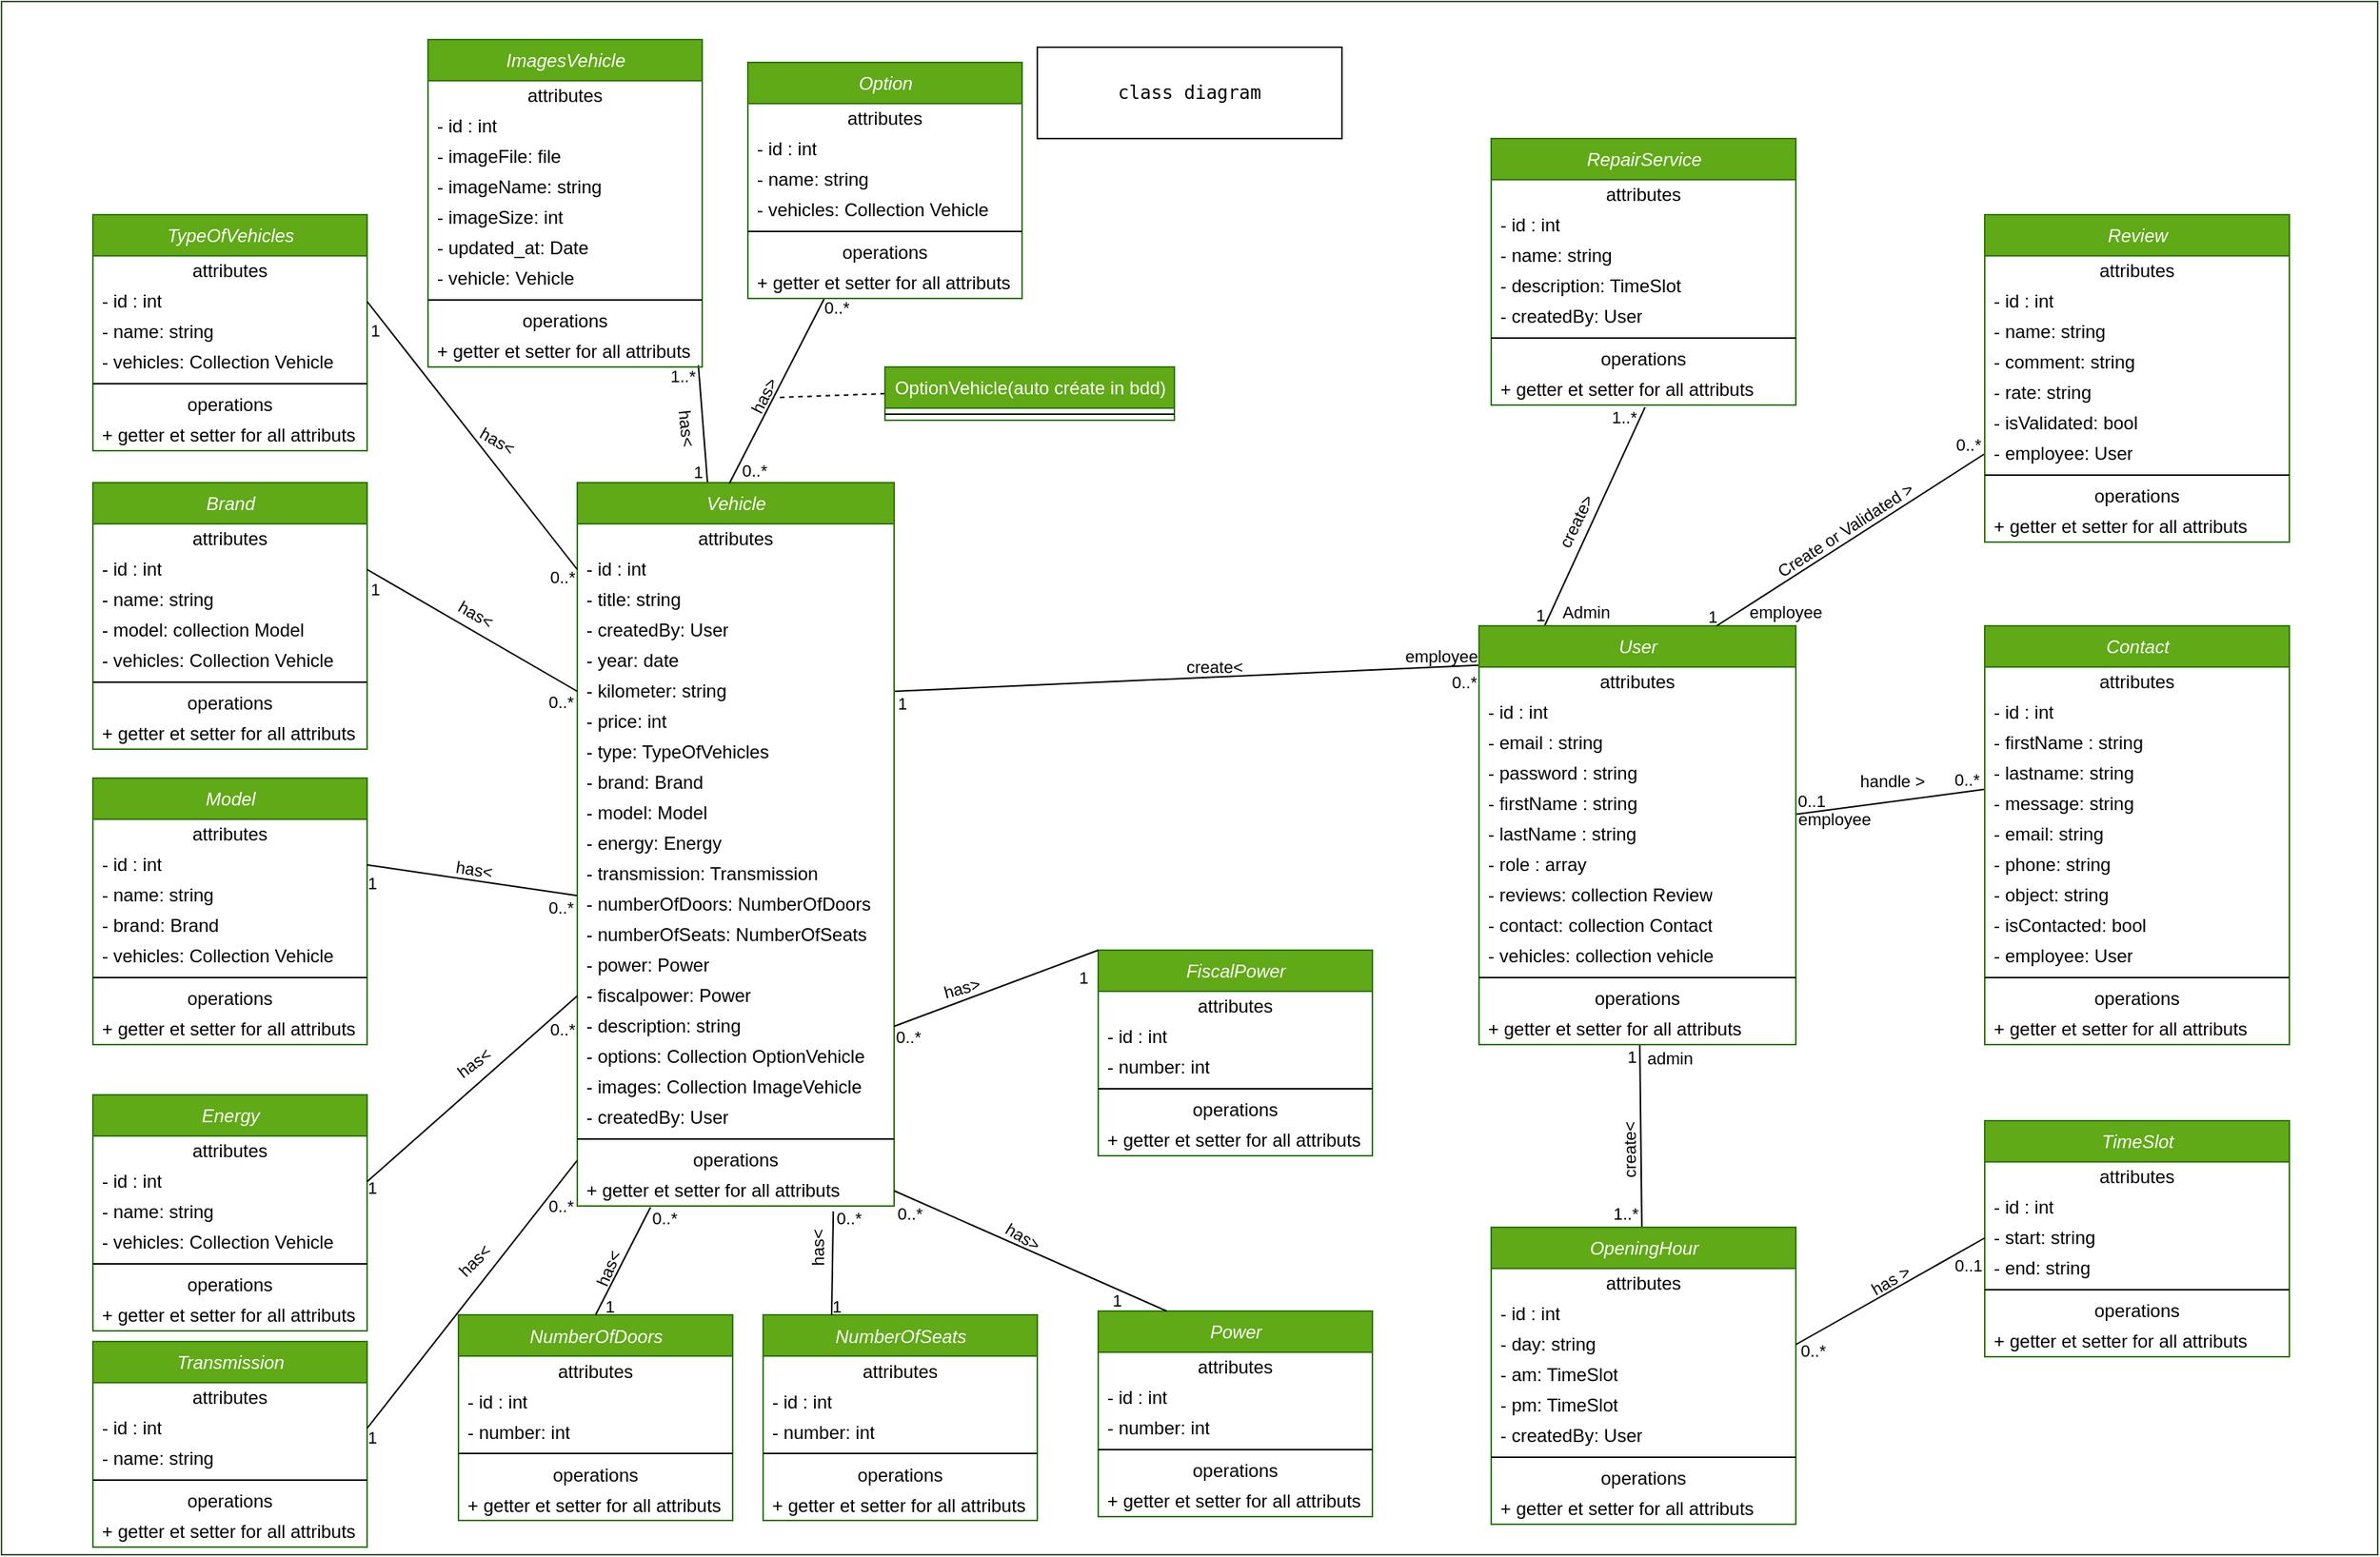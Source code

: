 <mxfile>
    <diagram id="cWU2d0lJQWs2ITCjKhx6" name="Page-1">
        <mxGraphModel dx="1789" dy="-3276" grid="1" gridSize="10" guides="1" tooltips="1" connect="1" arrows="1" fold="1" page="1" pageScale="1" pageWidth="850" pageHeight="1100" math="0" shadow="0">
            <root>
                <mxCell id="0"/>
                <mxCell id="1" parent="0"/>
                <mxCell id="2" value="fsdg" style="rounded=0;whiteSpace=wrap;html=1;fontFamily=Helvetica;fontSize=30;fontColor=#ffffff;verticalAlign=top;fillColor=#FFFFFF;strokeColor=#3A5431;backgroundOutline=0;" parent="1" vertex="1">
                    <mxGeometry x="120" y="4880" width="1560" height="1020" as="geometry"/>
                </mxCell>
                <mxCell id="3" value="&lt;div class=&quot;QmZWSe&quot;&gt;&lt;div class=&quot;DHcWmd&quot;&gt;&lt;/div&gt;&lt;/div&gt;&lt;div class=&quot;oSioSc&quot;&gt;&lt;div id=&quot;tw-target&quot;&gt;&lt;div data-entityname=&quot;Google Translate&quot; data-attrid=&quot;tw-targetArea&quot; class=&quot;g9WsWb PZPZlf&quot; id=&quot;kAz1tf&quot;&gt;&lt;div tabindex=&quot;0&quot; id=&quot;tw-target-text-container&quot; class=&quot;tw-ta-container F0azHf tw-nfl&quot;&gt;&lt;pre dir=&quot;ltr&quot; data-ved=&quot;2ahUKEwjc8YfSzIyDAxX-SKQEHdY7COkQ3ewLegQIBRAP&quot; style=&quot;text-align:left&quot; id=&quot;tw-target-text&quot; data-placeholder=&quot;Traduction&quot; class=&quot;tw-data-text tw-text-large tw-ta&quot;&gt;&lt;pre dir=&quot;ltr&quot; data-ved=&quot;2ahUKEwj19pv82I6DAxU-VKQEHayfBxkQ3ewLegQIBRAP&quot; id=&quot;tw-target-text&quot; data-placeholder=&quot;Traduction&quot; class=&quot;tw-data-text tw-text-large tw-ta&quot;&gt;&lt;span lang=&quot;en&quot; class=&quot;Y2IQFc&quot;&gt;class diagram&lt;/span&gt;&lt;/pre&gt;&lt;/pre&gt;&lt;/div&gt;&lt;/div&gt;&lt;/div&gt;&lt;/div&gt;" style="rounded=0;whiteSpace=wrap;html=1;strokeColor=#000000;fontColor=#000000;fillColor=#FFFFFF;" parent="1" vertex="1">
                    <mxGeometry x="800" y="4910" width="200" height="60" as="geometry"/>
                </mxCell>
                <mxCell id="192" style="edgeStyle=none;html=1;entryX=-0.001;entryY=0.021;entryDx=0;entryDy=0;entryPerimeter=0;strokeColor=#000000;endArrow=none;endFill=0;" parent="1" source="14" target="183" edge="1">
                    <mxGeometry relative="1" as="geometry"/>
                </mxCell>
                <mxCell id="193" value="handle &amp;gt;" style="edgeLabel;html=1;align=center;verticalAlign=middle;resizable=0;points=[];labelBackgroundColor=none;fontColor=#000000;rotation=0;" parent="192" vertex="1" connectable="0">
                    <mxGeometry x="0.337" y="-2" relative="1" as="geometry">
                        <mxPoint x="-20" y="-13" as="offset"/>
                    </mxGeometry>
                </mxCell>
                <mxCell id="194" value="0..1" style="edgeLabel;html=1;align=center;verticalAlign=middle;resizable=0;points=[];fontColor=#000000;labelBackgroundColor=none;" parent="192" vertex="1" connectable="0">
                    <mxGeometry x="-0.815" relative="1" as="geometry">
                        <mxPoint x="-2" y="-8" as="offset"/>
                    </mxGeometry>
                </mxCell>
                <mxCell id="224" value="employee" style="edgeLabel;html=1;align=center;verticalAlign=middle;resizable=0;points=[];fontColor=#000000;labelBackgroundColor=none;" parent="192" vertex="1" connectable="0">
                    <mxGeometry x="-0.534" y="-1" relative="1" as="geometry">
                        <mxPoint x="-4" y="6" as="offset"/>
                    </mxGeometry>
                </mxCell>
                <mxCell id="427" value="0..*" style="edgeLabel;html=1;align=center;verticalAlign=middle;resizable=0;points=[];fontColor=#000000;labelBackgroundColor=none;" parent="192" vertex="1" connectable="0">
                    <mxGeometry x="0.843" y="-1" relative="1" as="geometry">
                        <mxPoint x="-2" y="-9" as="offset"/>
                    </mxGeometry>
                </mxCell>
                <mxCell id="223" style="edgeStyle=none;html=1;strokeColor=#000000;fontColor=#000000;endArrow=none;endFill=0;" parent="1" source="14" target="209" edge="1">
                    <mxGeometry relative="1" as="geometry"/>
                </mxCell>
                <mxCell id="225" value="admin" style="edgeLabel;html=1;align=center;verticalAlign=middle;resizable=0;points=[];fontColor=#000000;labelBackgroundColor=none;" parent="223" vertex="1" connectable="0">
                    <mxGeometry x="-0.714" y="1" relative="1" as="geometry">
                        <mxPoint x="18" y="-8" as="offset"/>
                    </mxGeometry>
                </mxCell>
                <mxCell id="226" value="create&amp;lt;" style="edgeLabel;html=1;align=center;verticalAlign=middle;resizable=0;points=[];fontColor=#000000;labelBackgroundColor=none;rotation=-90;" parent="223" vertex="1" connectable="0">
                    <mxGeometry x="0.315" y="1" relative="1" as="geometry">
                        <mxPoint x="-9" y="-9" as="offset"/>
                    </mxGeometry>
                </mxCell>
                <mxCell id="227" value="1..*" style="edgeLabel;html=1;align=center;verticalAlign=middle;resizable=0;points=[];fontColor=#000000;labelBackgroundColor=none;" parent="223" vertex="1" connectable="0">
                    <mxGeometry x="0.657" y="1" relative="1" as="geometry">
                        <mxPoint x="-12" y="11" as="offset"/>
                    </mxGeometry>
                </mxCell>
                <mxCell id="228" value="1" style="edgeLabel;html=1;align=center;verticalAlign=middle;resizable=0;points=[];fontColor=#000000;labelBackgroundColor=none;" parent="223" vertex="1" connectable="0">
                    <mxGeometry x="-0.714" y="1" relative="1" as="geometry">
                        <mxPoint x="-7" y="-9" as="offset"/>
                    </mxGeometry>
                </mxCell>
                <mxCell id="251" style="edgeStyle=none;html=1;entryX=1;entryY=0.5;entryDx=0;entryDy=0;strokeColor=#000000;fontColor=#000000;endArrow=none;endFill=0;exitX=0.01;exitY=-0.061;exitDx=0;exitDy=0;exitPerimeter=0;" parent="1" source="15" target="235" edge="1">
                    <mxGeometry relative="1" as="geometry"/>
                </mxCell>
                <mxCell id="252" value="create&amp;lt;" style="edgeLabel;html=1;align=center;verticalAlign=middle;resizable=0;points=[];fontColor=#000000;labelBackgroundColor=none;" parent="251" vertex="1" connectable="0">
                    <mxGeometry x="-0.127" relative="1" as="geometry">
                        <mxPoint x="-8" y="-7" as="offset"/>
                    </mxGeometry>
                </mxCell>
                <mxCell id="253" value="employee" style="edgeLabel;html=1;align=center;verticalAlign=middle;resizable=0;points=[];fontColor=#000000;labelBackgroundColor=none;" parent="251" vertex="1" connectable="0">
                    <mxGeometry x="-0.699" y="-1" relative="1" as="geometry">
                        <mxPoint x="31" y="-8" as="offset"/>
                    </mxGeometry>
                </mxCell>
                <mxCell id="254" value="1" style="edgeLabel;html=1;align=center;verticalAlign=middle;resizable=0;points=[];fontColor=#000000;labelBackgroundColor=none;" parent="251" vertex="1" connectable="0">
                    <mxGeometry x="0.61" y="-1" relative="1" as="geometry">
                        <mxPoint x="-71" y="12" as="offset"/>
                    </mxGeometry>
                </mxCell>
                <mxCell id="256" value="0..*" style="edgeLabel;html=1;align=center;verticalAlign=middle;resizable=0;points=[];fontColor=#000000;labelBackgroundColor=none;" parent="251" vertex="1" connectable="0">
                    <mxGeometry x="-0.711" relative="1" as="geometry">
                        <mxPoint x="44" y="8" as="offset"/>
                    </mxGeometry>
                </mxCell>
                <mxCell id="267" style="edgeStyle=none;html=1;entryX=0.505;entryY=1.07;entryDx=0;entryDy=0;entryPerimeter=0;strokeColor=#000000;fontColor=#000000;endArrow=none;endFill=0;exitX=0.207;exitY=0;exitDx=0;exitDy=0;exitPerimeter=0;" parent="1" source="14" target="265" edge="1">
                    <mxGeometry relative="1" as="geometry"/>
                </mxCell>
                <mxCell id="268" value="admin" style="edgeLabel;html=1;align=center;verticalAlign=middle;resizable=0;points=[];fontColor=#000000;labelBackgroundColor=none;" parent="267" vertex="1" connectable="0">
                    <mxGeometry x="-0.429" y="-1" relative="1" as="geometry">
                        <mxPoint x="15" y="62" as="offset"/>
                    </mxGeometry>
                </mxCell>
                <mxCell id="269" value="create&amp;gt;" style="edgeLabel;html=1;align=center;verticalAlign=middle;resizable=0;points=[];fontColor=#000000;labelBackgroundColor=none;rotation=296;" parent="267" vertex="1" connectable="0">
                    <mxGeometry x="-0.267" relative="1" as="geometry">
                        <mxPoint x="-4" y="-15" as="offset"/>
                    </mxGeometry>
                </mxCell>
                <mxCell id="270" value="1" style="edgeLabel;html=1;align=center;verticalAlign=middle;resizable=0;points=[];fontColor=#000000;labelBackgroundColor=none;" parent="267" vertex="1" connectable="0">
                    <mxGeometry x="-0.444" relative="1" as="geometry">
                        <mxPoint x="-22" y="33" as="offset"/>
                    </mxGeometry>
                </mxCell>
                <mxCell id="271" value="1..*" style="edgeLabel;html=1;align=center;verticalAlign=middle;resizable=0;points=[];fontColor=#000000;labelBackgroundColor=none;" parent="267" vertex="1" connectable="0">
                    <mxGeometry x="0.735" y="-2" relative="1" as="geometry">
                        <mxPoint x="-7" y="-14" as="offset"/>
                    </mxGeometry>
                </mxCell>
                <mxCell id="428" value="Admin" style="edgeLabel;html=1;align=center;verticalAlign=middle;resizable=0;points=[];fontColor=#000000;labelBackgroundColor=none;" parent="267" vertex="1" connectable="0">
                    <mxGeometry x="-0.453" y="-1" relative="1" as="geometry">
                        <mxPoint x="8" y="29" as="offset"/>
                    </mxGeometry>
                </mxCell>
                <mxCell id="14" value="&lt;i&gt;User&lt;/i&gt;" style="swimlane;fontStyle=0;align=center;verticalAlign=top;childLayout=stackLayout;horizontal=1;startSize=27;horizontalStack=0;resizeParent=1;resizeParentMax=0;resizeLast=0;collapsible=0;marginBottom=0;html=1;fillColor=#60a917;strokeColor=#2D7600;fontColor=#ffffff;" parent="1" vertex="1">
                    <mxGeometry x="1090" y="5290" width="208" height="275" as="geometry"/>
                </mxCell>
                <mxCell id="15" value="attributes" style="text;html=1;strokeColor=none;fillColor=none;align=center;verticalAlign=middle;spacingLeft=4;spacingRight=4;overflow=hidden;rotatable=0;points=[[0,0.5],[1,0.5]];portConstraint=eastwest;fontColor=#000000;" parent="14" vertex="1">
                    <mxGeometry y="27" width="208" height="20" as="geometry"/>
                </mxCell>
                <mxCell id="16" value="- id : int" style="text;html=1;strokeColor=none;fillColor=none;align=left;verticalAlign=middle;spacingLeft=4;spacingRight=4;overflow=hidden;rotatable=0;points=[[0,0.5],[1,0.5]];portConstraint=eastwest;fontColor=#000000;" parent="14" vertex="1">
                    <mxGeometry y="47" width="208" height="20" as="geometry"/>
                </mxCell>
                <mxCell id="17" value="&lt;font color=&quot;#000000&quot;&gt;- email : string&lt;/font&gt;" style="text;html=1;strokeColor=none;fillColor=none;align=left;verticalAlign=middle;spacingLeft=4;spacingRight=4;overflow=hidden;rotatable=0;points=[[0,0.5],[1,0.5]];portConstraint=eastwest;fontColor=#808080;" parent="14" vertex="1">
                    <mxGeometry y="67" width="208" height="20" as="geometry"/>
                </mxCell>
                <mxCell id="18" value="&lt;font color=&quot;#000000&quot;&gt;- password : string&lt;/font&gt;" style="text;html=1;strokeColor=none;fillColor=none;align=left;verticalAlign=middle;spacingLeft=4;spacingRight=4;overflow=hidden;rotatable=0;points=[[0,0.5],[1,0.5]];portConstraint=eastwest;fontColor=#808080;" parent="14" vertex="1">
                    <mxGeometry y="87" width="208" height="20" as="geometry"/>
                </mxCell>
                <mxCell id="19" value="- firstName : string" style="text;html=1;strokeColor=none;fillColor=none;align=left;verticalAlign=middle;spacingLeft=4;spacingRight=4;overflow=hidden;rotatable=0;points=[[0,0.5],[1,0.5]];portConstraint=eastwest;fontColor=#000000;" parent="14" vertex="1">
                    <mxGeometry y="107" width="208" height="20" as="geometry"/>
                </mxCell>
                <mxCell id="20" value="- lastName : string" style="text;html=1;strokeColor=none;fillColor=none;align=left;verticalAlign=middle;spacingLeft=4;spacingRight=4;overflow=hidden;rotatable=0;points=[[0,0.5],[1,0.5]];portConstraint=eastwest;fontColor=#000000;" parent="14" vertex="1">
                    <mxGeometry y="127" width="208" height="20" as="geometry"/>
                </mxCell>
                <mxCell id="22" value="- role : array" style="text;html=1;strokeColor=none;fillColor=none;align=left;verticalAlign=middle;spacingLeft=4;spacingRight=4;overflow=hidden;rotatable=0;points=[[0,0.5],[1,0.5]];portConstraint=eastwest;fontColor=#000000;" parent="14" vertex="1">
                    <mxGeometry y="147" width="208" height="20" as="geometry"/>
                </mxCell>
                <mxCell id="429" value="- reviews: collection Review" style="text;html=1;strokeColor=none;fillColor=none;align=left;verticalAlign=middle;spacingLeft=4;spacingRight=4;overflow=hidden;rotatable=0;points=[[0,0.5],[1,0.5]];portConstraint=eastwest;fontColor=#000000;" parent="14" vertex="1">
                    <mxGeometry y="167" width="208" height="20" as="geometry"/>
                </mxCell>
                <mxCell id="430" value="- contact: collection Contact" style="text;html=1;strokeColor=none;fillColor=none;align=left;verticalAlign=middle;spacingLeft=4;spacingRight=4;overflow=hidden;rotatable=0;points=[[0,0.5],[1,0.5]];portConstraint=eastwest;fontColor=#000000;" parent="14" vertex="1">
                    <mxGeometry y="187" width="208" height="20" as="geometry"/>
                </mxCell>
                <mxCell id="440" value="- vehicles: collection vehicle" style="text;html=1;strokeColor=none;fillColor=none;align=left;verticalAlign=middle;spacingLeft=4;spacingRight=4;overflow=hidden;rotatable=0;points=[[0,0.5],[1,0.5]];portConstraint=eastwest;fontColor=#000000;" vertex="1" parent="14">
                    <mxGeometry y="207" width="208" height="20" as="geometry"/>
                </mxCell>
                <mxCell id="26" value="" style="line;strokeWidth=1;fillColor=none;align=left;verticalAlign=middle;spacingTop=-1;spacingLeft=3;spacingRight=3;rotatable=0;labelPosition=right;points=[];portConstraint=eastwest;fontColor=#000000;" parent="14" vertex="1">
                    <mxGeometry y="227" width="208" height="8" as="geometry"/>
                </mxCell>
                <mxCell id="27" value="operations" style="text;html=1;strokeColor=none;fillColor=none;align=center;verticalAlign=middle;spacingLeft=4;spacingRight=4;overflow=hidden;rotatable=0;points=[[0,0.5],[1,0.5]];portConstraint=eastwest;fontColor=#000000;" parent="14" vertex="1">
                    <mxGeometry y="235" width="208" height="20" as="geometry"/>
                </mxCell>
                <mxCell id="28" value="+ getter et setter for all attributs" style="text;html=1;strokeColor=none;fillColor=none;align=left;verticalAlign=middle;spacingLeft=4;spacingRight=4;overflow=hidden;rotatable=0;points=[[0,0.5],[1,0.5]];portConstraint=eastwest;fontColor=#000000;" parent="14" vertex="1">
                    <mxGeometry y="255" width="208" height="20" as="geometry"/>
                </mxCell>
                <mxCell id="67" style="html=1;strokeColor=#000000;fontColor=#000000;endArrow=none;endFill=0;exitX=0;exitY=0.5;exitDx=0;exitDy=0;entryX=0.75;entryY=0;entryDx=0;entryDy=0;" parent="1" source="175" target="14" edge="1">
                    <mxGeometry relative="1" as="geometry">
                        <mxPoint x="1263.64" y="5173.64" as="sourcePoint"/>
                        <mxPoint x="1264" y="5375" as="targetPoint"/>
                    </mxGeometry>
                </mxCell>
                <mxCell id="68" value="Create or Validated &amp;gt;" style="edgeLabel;html=1;align=center;verticalAlign=middle;resizable=0;points=[];fontColor=#000000;labelBackgroundColor=none;rotation=327;" parent="67" vertex="1" connectable="0">
                    <mxGeometry x="-0.03" y="1" relative="1" as="geometry">
                        <mxPoint x="-7" y="-6" as="offset"/>
                    </mxGeometry>
                </mxCell>
                <mxCell id="69" value="employee" style="edgeLabel;html=1;align=center;verticalAlign=middle;resizable=0;points=[];fontColor=#000000;labelBackgroundColor=none;rotation=0;" parent="67" vertex="1" connectable="0">
                    <mxGeometry x="0.846" relative="1" as="geometry">
                        <mxPoint x="31" y="-1" as="offset"/>
                    </mxGeometry>
                </mxCell>
                <mxCell id="70" value="1" style="edgeLabel;html=1;align=center;verticalAlign=middle;resizable=0;points=[];fontColor=#000000;labelBackgroundColor=none;" parent="67" vertex="1" connectable="0">
                    <mxGeometry x="0.751" relative="1" as="geometry">
                        <mxPoint x="-25" y="8" as="offset"/>
                    </mxGeometry>
                </mxCell>
                <mxCell id="71" value="0..*" style="edgeLabel;html=1;align=center;verticalAlign=middle;resizable=0;points=[];fontColor=#000000;labelBackgroundColor=none;" parent="67" vertex="1" connectable="0">
                    <mxGeometry x="-0.895" relative="1" as="geometry">
                        <mxPoint x="-2" y="-12" as="offset"/>
                    </mxGeometry>
                </mxCell>
                <mxCell id="158" style="edgeStyle=none;html=1;dashed=1;strokeColor=#000000;fontColor=#000000;endArrow=none;endFill=0;exitX=0;exitY=0.5;exitDx=0;exitDy=0;" parent="1" source="159" edge="1">
                    <mxGeometry relative="1" as="geometry">
                        <mxPoint x="630" y="5140" as="targetPoint"/>
                        <mxPoint x="628" y="5139.4" as="sourcePoint"/>
                    </mxGeometry>
                </mxCell>
                <mxCell id="159" value="OptionVehicle(auto créate in bdd)" style="swimlane;fontStyle=0;align=center;verticalAlign=top;childLayout=stackLayout;horizontal=1;startSize=27;horizontalStack=0;resizeParent=1;resizeParentMax=0;resizeLast=0;collapsible=0;marginBottom=0;html=1;fillColor=#60a917;strokeColor=#2D7600;fontColor=#ffffff;" parent="1" vertex="1">
                    <mxGeometry x="700" y="5120" width="190" height="35" as="geometry"/>
                </mxCell>
                <mxCell id="160" value="" style="line;strokeWidth=1;fillColor=none;align=left;verticalAlign=middle;spacingTop=-1;spacingLeft=3;spacingRight=3;rotatable=0;labelPosition=right;points=[];portConstraint=eastwest;fontColor=#000000;" parent="159" vertex="1">
                    <mxGeometry y="27" width="190" height="8" as="geometry"/>
                </mxCell>
                <mxCell id="168" value="&lt;i&gt;Review&lt;/i&gt;" style="swimlane;fontStyle=0;align=center;verticalAlign=top;childLayout=stackLayout;horizontal=1;startSize=27;horizontalStack=0;resizeParent=1;resizeParentMax=0;resizeLast=0;collapsible=0;marginBottom=0;html=1;fillColor=#60a917;strokeColor=#2D7600;fontColor=#ffffff;" parent="1" vertex="1">
                    <mxGeometry x="1422" y="5020" width="200" height="215" as="geometry"/>
                </mxCell>
                <mxCell id="169" value="attributes" style="text;html=1;strokeColor=none;fillColor=none;align=center;verticalAlign=middle;spacingLeft=4;spacingRight=4;overflow=hidden;rotatable=0;points=[[0,0.5],[1,0.5]];portConstraint=eastwest;fontColor=#000000;" parent="168" vertex="1">
                    <mxGeometry y="27" width="200" height="20" as="geometry"/>
                </mxCell>
                <mxCell id="170" value="- id : int" style="text;html=1;strokeColor=none;fillColor=none;align=left;verticalAlign=middle;spacingLeft=4;spacingRight=4;overflow=hidden;rotatable=0;points=[[0,0.5],[1,0.5]];portConstraint=eastwest;fontColor=#000000;" parent="168" vertex="1">
                    <mxGeometry y="47" width="200" height="20" as="geometry"/>
                </mxCell>
                <mxCell id="171" value="&lt;font color=&quot;#000000&quot;&gt;- name: string&lt;/font&gt;" style="text;html=1;strokeColor=none;fillColor=none;align=left;verticalAlign=middle;spacingLeft=4;spacingRight=4;overflow=hidden;rotatable=0;points=[[0,0.5],[1,0.5]];portConstraint=eastwest;fontColor=#808080;" parent="168" vertex="1">
                    <mxGeometry y="67" width="200" height="20" as="geometry"/>
                </mxCell>
                <mxCell id="172" value="&lt;font color=&quot;#000000&quot;&gt;- comment: string&lt;/font&gt;" style="text;html=1;strokeColor=none;fillColor=none;align=left;verticalAlign=middle;spacingLeft=4;spacingRight=4;overflow=hidden;rotatable=0;points=[[0,0.5],[1,0.5]];portConstraint=eastwest;fontColor=#808080;" parent="168" vertex="1">
                    <mxGeometry y="87" width="200" height="20" as="geometry"/>
                </mxCell>
                <mxCell id="173" value="- rate: string" style="text;html=1;strokeColor=none;fillColor=none;align=left;verticalAlign=middle;spacingLeft=4;spacingRight=4;overflow=hidden;rotatable=0;points=[[0,0.5],[1,0.5]];portConstraint=eastwest;fontColor=#000000;" parent="168" vertex="1">
                    <mxGeometry y="107" width="200" height="20" as="geometry"/>
                </mxCell>
                <mxCell id="174" value="- isValidated: bool" style="text;html=1;strokeColor=none;fillColor=none;align=left;verticalAlign=middle;spacingLeft=4;spacingRight=4;overflow=hidden;rotatable=0;points=[[0,0.5],[1,0.5]];portConstraint=eastwest;fontColor=#000000;" parent="168" vertex="1">
                    <mxGeometry y="127" width="200" height="20" as="geometry"/>
                </mxCell>
                <mxCell id="175" value="- employee: User" style="text;html=1;strokeColor=none;fillColor=none;align=left;verticalAlign=middle;spacingLeft=4;spacingRight=4;overflow=hidden;rotatable=0;points=[[0,0.5],[1,0.5]];portConstraint=eastwest;fontColor=#000000;" parent="168" vertex="1">
                    <mxGeometry y="147" width="200" height="20" as="geometry"/>
                </mxCell>
                <mxCell id="176" value="" style="line;strokeWidth=1;fillColor=none;align=left;verticalAlign=middle;spacingTop=-1;spacingLeft=3;spacingRight=3;rotatable=0;labelPosition=right;points=[];portConstraint=eastwest;fontColor=#000000;" parent="168" vertex="1">
                    <mxGeometry y="167" width="200" height="8" as="geometry"/>
                </mxCell>
                <mxCell id="177" value="operations" style="text;html=1;strokeColor=none;fillColor=none;align=center;verticalAlign=middle;spacingLeft=4;spacingRight=4;overflow=hidden;rotatable=0;points=[[0,0.5],[1,0.5]];portConstraint=eastwest;fontColor=#000000;" parent="168" vertex="1">
                    <mxGeometry y="175" width="200" height="20" as="geometry"/>
                </mxCell>
                <mxCell id="178" value="+ getter et setter for all attributs" style="text;html=1;strokeColor=none;fillColor=none;align=left;verticalAlign=middle;spacingLeft=4;spacingRight=4;overflow=hidden;rotatable=0;points=[[0,0.5],[1,0.5]];portConstraint=eastwest;fontColor=#000000;" parent="168" vertex="1">
                    <mxGeometry y="195" width="200" height="20" as="geometry"/>
                </mxCell>
                <mxCell id="179" value="&lt;i&gt;Contact&lt;/i&gt;" style="swimlane;fontStyle=0;align=center;verticalAlign=top;childLayout=stackLayout;horizontal=1;startSize=27;horizontalStack=0;resizeParent=1;resizeParentMax=0;resizeLast=0;collapsible=0;marginBottom=0;html=1;fillColor=#60a917;strokeColor=#2D7600;fontColor=#ffffff;" parent="1" vertex="1">
                    <mxGeometry x="1422" y="5290" width="200" height="275" as="geometry"/>
                </mxCell>
                <mxCell id="180" value="attributes" style="text;html=1;strokeColor=none;fillColor=none;align=center;verticalAlign=middle;spacingLeft=4;spacingRight=4;overflow=hidden;rotatable=0;points=[[0,0.5],[1,0.5]];portConstraint=eastwest;fontColor=#000000;" parent="179" vertex="1">
                    <mxGeometry y="27" width="200" height="20" as="geometry"/>
                </mxCell>
                <mxCell id="181" value="- id : int" style="text;html=1;strokeColor=none;fillColor=none;align=left;verticalAlign=middle;spacingLeft=4;spacingRight=4;overflow=hidden;rotatable=0;points=[[0,0.5],[1,0.5]];portConstraint=eastwest;fontColor=#000000;" parent="179" vertex="1">
                    <mxGeometry y="47" width="200" height="20" as="geometry"/>
                </mxCell>
                <mxCell id="190" value="- firstName : string" style="text;html=1;strokeColor=none;fillColor=none;align=left;verticalAlign=middle;spacingLeft=4;spacingRight=4;overflow=hidden;rotatable=0;points=[[0,0.5],[1,0.5]];portConstraint=eastwest;fontColor=#000000;" parent="179" vertex="1">
                    <mxGeometry y="67" width="200" height="20" as="geometry"/>
                </mxCell>
                <mxCell id="182" value="&lt;font color=&quot;#000000&quot;&gt;- lastname: string&lt;/font&gt;" style="text;html=1;strokeColor=none;fillColor=none;align=left;verticalAlign=middle;spacingLeft=4;spacingRight=4;overflow=hidden;rotatable=0;points=[[0,0.5],[1,0.5]];portConstraint=eastwest;fontColor=#808080;" parent="179" vertex="1">
                    <mxGeometry y="87" width="200" height="20" as="geometry"/>
                </mxCell>
                <mxCell id="183" value="&lt;font color=&quot;#000000&quot;&gt;- message: string&lt;/font&gt;" style="text;html=1;strokeColor=none;fillColor=none;align=left;verticalAlign=middle;spacingLeft=4;spacingRight=4;overflow=hidden;rotatable=0;points=[[0,0.5],[1,0.5]];portConstraint=eastwest;fontColor=#808080;" parent="179" vertex="1">
                    <mxGeometry y="107" width="200" height="20" as="geometry"/>
                </mxCell>
                <mxCell id="184" value="- email: string" style="text;html=1;strokeColor=none;fillColor=none;align=left;verticalAlign=middle;spacingLeft=4;spacingRight=4;overflow=hidden;rotatable=0;points=[[0,0.5],[1,0.5]];portConstraint=eastwest;fontColor=#000000;" parent="179" vertex="1">
                    <mxGeometry y="127" width="200" height="20" as="geometry"/>
                </mxCell>
                <mxCell id="191" value="- phone: string" style="text;html=1;strokeColor=none;fillColor=none;align=left;verticalAlign=middle;spacingLeft=4;spacingRight=4;overflow=hidden;rotatable=0;points=[[0,0.5],[1,0.5]];portConstraint=eastwest;fontColor=#000000;" parent="179" vertex="1">
                    <mxGeometry y="147" width="200" height="20" as="geometry"/>
                </mxCell>
                <mxCell id="438" value="- object: string" style="text;html=1;strokeColor=none;fillColor=none;align=left;verticalAlign=middle;spacingLeft=4;spacingRight=4;overflow=hidden;rotatable=0;points=[[0,0.5],[1,0.5]];portConstraint=eastwest;fontColor=#000000;" parent="179" vertex="1">
                    <mxGeometry y="167" width="200" height="20" as="geometry"/>
                </mxCell>
                <mxCell id="185" value="- isContacted: bool" style="text;html=1;strokeColor=none;fillColor=none;align=left;verticalAlign=middle;spacingLeft=4;spacingRight=4;overflow=hidden;rotatable=0;points=[[0,0.5],[1,0.5]];portConstraint=eastwest;fontColor=#000000;" parent="179" vertex="1">
                    <mxGeometry y="187" width="200" height="20" as="geometry"/>
                </mxCell>
                <mxCell id="186" value="- employee: User" style="text;html=1;strokeColor=none;fillColor=none;align=left;verticalAlign=middle;spacingLeft=4;spacingRight=4;overflow=hidden;rotatable=0;points=[[0,0.5],[1,0.5]];portConstraint=eastwest;fontColor=#000000;" parent="179" vertex="1">
                    <mxGeometry y="207" width="200" height="20" as="geometry"/>
                </mxCell>
                <mxCell id="187" value="" style="line;strokeWidth=1;fillColor=none;align=left;verticalAlign=middle;spacingTop=-1;spacingLeft=3;spacingRight=3;rotatable=0;labelPosition=right;points=[];portConstraint=eastwest;fontColor=#000000;" parent="179" vertex="1">
                    <mxGeometry y="227" width="200" height="8" as="geometry"/>
                </mxCell>
                <mxCell id="188" value="operations" style="text;html=1;strokeColor=none;fillColor=none;align=center;verticalAlign=middle;spacingLeft=4;spacingRight=4;overflow=hidden;rotatable=0;points=[[0,0.5],[1,0.5]];portConstraint=eastwest;fontColor=#000000;" parent="179" vertex="1">
                    <mxGeometry y="235" width="200" height="20" as="geometry"/>
                </mxCell>
                <mxCell id="189" value="+ getter et setter for all attributs" style="text;html=1;strokeColor=none;fillColor=none;align=left;verticalAlign=middle;spacingLeft=4;spacingRight=4;overflow=hidden;rotatable=0;points=[[0,0.5],[1,0.5]];portConstraint=eastwest;fontColor=#000000;" parent="179" vertex="1">
                    <mxGeometry y="255" width="200" height="20" as="geometry"/>
                </mxCell>
                <mxCell id="196" value="&lt;i&gt;TimeSlot&lt;/i&gt;" style="swimlane;fontStyle=0;align=center;verticalAlign=top;childLayout=stackLayout;horizontal=1;startSize=27;horizontalStack=0;resizeParent=1;resizeParentMax=0;resizeLast=0;collapsible=0;marginBottom=0;html=1;fillColor=#60a917;strokeColor=#2D7600;fontColor=#ffffff;" parent="1" vertex="1">
                    <mxGeometry x="1422" y="5615" width="200" height="155" as="geometry"/>
                </mxCell>
                <mxCell id="197" value="attributes" style="text;html=1;strokeColor=none;fillColor=none;align=center;verticalAlign=middle;spacingLeft=4;spacingRight=4;overflow=hidden;rotatable=0;points=[[0,0.5],[1,0.5]];portConstraint=eastwest;fontColor=#000000;" parent="196" vertex="1">
                    <mxGeometry y="27" width="200" height="20" as="geometry"/>
                </mxCell>
                <mxCell id="198" value="- id : int" style="text;html=1;strokeColor=none;fillColor=none;align=left;verticalAlign=middle;spacingLeft=4;spacingRight=4;overflow=hidden;rotatable=0;points=[[0,0.5],[1,0.5]];portConstraint=eastwest;fontColor=#000000;" parent="196" vertex="1">
                    <mxGeometry y="47" width="200" height="20" as="geometry"/>
                </mxCell>
                <mxCell id="199" value="- start: string" style="text;html=1;strokeColor=none;fillColor=none;align=left;verticalAlign=middle;spacingLeft=4;spacingRight=4;overflow=hidden;rotatable=0;points=[[0,0.5],[1,0.5]];portConstraint=eastwest;fontColor=#000000;" parent="196" vertex="1">
                    <mxGeometry y="67" width="200" height="20" as="geometry"/>
                </mxCell>
                <mxCell id="200" value="&lt;font color=&quot;#000000&quot;&gt;- end: string&lt;/font&gt;" style="text;html=1;strokeColor=none;fillColor=none;align=left;verticalAlign=middle;spacingLeft=4;spacingRight=4;overflow=hidden;rotatable=0;points=[[0,0.5],[1,0.5]];portConstraint=eastwest;fontColor=#808080;" parent="196" vertex="1">
                    <mxGeometry y="87" width="200" height="20" as="geometry"/>
                </mxCell>
                <mxCell id="206" value="" style="line;strokeWidth=1;fillColor=none;align=left;verticalAlign=middle;spacingTop=-1;spacingLeft=3;spacingRight=3;rotatable=0;labelPosition=right;points=[];portConstraint=eastwest;fontColor=#000000;" parent="196" vertex="1">
                    <mxGeometry y="107" width="200" height="8" as="geometry"/>
                </mxCell>
                <mxCell id="207" value="operations" style="text;html=1;strokeColor=none;fillColor=none;align=center;verticalAlign=middle;spacingLeft=4;spacingRight=4;overflow=hidden;rotatable=0;points=[[0,0.5],[1,0.5]];portConstraint=eastwest;fontColor=#000000;" parent="196" vertex="1">
                    <mxGeometry y="115" width="200" height="20" as="geometry"/>
                </mxCell>
                <mxCell id="208" value="+ getter et setter for all attributs" style="text;html=1;strokeColor=none;fillColor=none;align=left;verticalAlign=middle;spacingLeft=4;spacingRight=4;overflow=hidden;rotatable=0;points=[[0,0.5],[1,0.5]];portConstraint=eastwest;fontColor=#000000;" parent="196" vertex="1">
                    <mxGeometry y="135" width="200" height="20" as="geometry"/>
                </mxCell>
                <mxCell id="209" value="&lt;i&gt;OpeningHour&lt;/i&gt;" style="swimlane;fontStyle=0;align=center;verticalAlign=top;childLayout=stackLayout;horizontal=1;startSize=27;horizontalStack=0;resizeParent=1;resizeParentMax=0;resizeLast=0;collapsible=0;marginBottom=0;html=1;fillColor=#60a917;strokeColor=#2D7600;fontColor=#ffffff;" parent="1" vertex="1">
                    <mxGeometry x="1098" y="5685" width="200" height="195" as="geometry"/>
                </mxCell>
                <mxCell id="210" value="attributes" style="text;html=1;strokeColor=none;fillColor=none;align=center;verticalAlign=middle;spacingLeft=4;spacingRight=4;overflow=hidden;rotatable=0;points=[[0,0.5],[1,0.5]];portConstraint=eastwest;fontColor=#000000;" parent="209" vertex="1">
                    <mxGeometry y="27" width="200" height="20" as="geometry"/>
                </mxCell>
                <mxCell id="211" value="- id : int" style="text;html=1;strokeColor=none;fillColor=none;align=left;verticalAlign=middle;spacingLeft=4;spacingRight=4;overflow=hidden;rotatable=0;points=[[0,0.5],[1,0.5]];portConstraint=eastwest;fontColor=#000000;" parent="209" vertex="1">
                    <mxGeometry y="47" width="200" height="20" as="geometry"/>
                </mxCell>
                <mxCell id="212" value="- day: string" style="text;html=1;strokeColor=none;fillColor=none;align=left;verticalAlign=middle;spacingLeft=4;spacingRight=4;overflow=hidden;rotatable=0;points=[[0,0.5],[1,0.5]];portConstraint=eastwest;fontColor=#000000;" parent="209" vertex="1">
                    <mxGeometry y="67" width="200" height="20" as="geometry"/>
                </mxCell>
                <mxCell id="213" value="&lt;font color=&quot;#000000&quot;&gt;- am: TimeSlot&lt;/font&gt;" style="text;html=1;strokeColor=none;fillColor=none;align=left;verticalAlign=middle;spacingLeft=4;spacingRight=4;overflow=hidden;rotatable=0;points=[[0,0.5],[1,0.5]];portConstraint=eastwest;fontColor=#808080;" parent="209" vertex="1">
                    <mxGeometry y="87" width="200" height="20" as="geometry"/>
                </mxCell>
                <mxCell id="218" value="&lt;font color=&quot;#000000&quot;&gt;- pm: TimeSlot&lt;/font&gt;" style="text;html=1;strokeColor=none;fillColor=none;align=left;verticalAlign=middle;spacingLeft=4;spacingRight=4;overflow=hidden;rotatable=0;points=[[0,0.5],[1,0.5]];portConstraint=eastwest;fontColor=#808080;" parent="209" vertex="1">
                    <mxGeometry y="107" width="200" height="20" as="geometry"/>
                </mxCell>
                <mxCell id="266" value="&lt;font color=&quot;#000000&quot;&gt;- createdBy: User&lt;/font&gt;" style="text;html=1;strokeColor=none;fillColor=none;align=left;verticalAlign=middle;spacingLeft=4;spacingRight=4;overflow=hidden;rotatable=0;points=[[0,0.5],[1,0.5]];portConstraint=eastwest;fontColor=#808080;" parent="209" vertex="1">
                    <mxGeometry y="127" width="200" height="20" as="geometry"/>
                </mxCell>
                <mxCell id="214" value="" style="line;strokeWidth=1;fillColor=none;align=left;verticalAlign=middle;spacingTop=-1;spacingLeft=3;spacingRight=3;rotatable=0;labelPosition=right;points=[];portConstraint=eastwest;fontColor=#000000;" parent="209" vertex="1">
                    <mxGeometry y="147" width="200" height="8" as="geometry"/>
                </mxCell>
                <mxCell id="215" value="operations" style="text;html=1;strokeColor=none;fillColor=none;align=center;verticalAlign=middle;spacingLeft=4;spacingRight=4;overflow=hidden;rotatable=0;points=[[0,0.5],[1,0.5]];portConstraint=eastwest;fontColor=#000000;" parent="209" vertex="1">
                    <mxGeometry y="155" width="200" height="20" as="geometry"/>
                </mxCell>
                <mxCell id="216" value="+ getter et setter for all attributs" style="text;html=1;strokeColor=none;fillColor=none;align=left;verticalAlign=middle;spacingLeft=4;spacingRight=4;overflow=hidden;rotatable=0;points=[[0,0.5],[1,0.5]];portConstraint=eastwest;fontColor=#000000;" parent="209" vertex="1">
                    <mxGeometry y="175" width="200" height="20" as="geometry"/>
                </mxCell>
                <mxCell id="219" style="edgeStyle=none;html=1;entryX=0;entryY=0.5;entryDx=0;entryDy=0;strokeColor=#000000;fontColor=#000000;endArrow=none;endFill=0;exitX=1;exitY=0.5;exitDx=0;exitDy=0;" parent="1" source="212" target="199" edge="1">
                    <mxGeometry relative="1" as="geometry"/>
                </mxCell>
                <mxCell id="220" value="has &amp;gt;" style="edgeLabel;html=1;align=center;verticalAlign=middle;resizable=0;points=[];fontColor=#000000;labelBackgroundColor=none;rotation=-30;" parent="219" vertex="1" connectable="0">
                    <mxGeometry x="-0.357" y="-1" relative="1" as="geometry">
                        <mxPoint x="21" y="-20" as="offset"/>
                    </mxGeometry>
                </mxCell>
                <mxCell id="221" value="0..*" style="edgeLabel;html=1;align=center;verticalAlign=middle;resizable=0;points=[];fontColor=#000000;labelBackgroundColor=none;" parent="219" vertex="1" connectable="0">
                    <mxGeometry x="-0.819" y="-2" relative="1" as="geometry">
                        <mxPoint x="-2" y="8" as="offset"/>
                    </mxGeometry>
                </mxCell>
                <mxCell id="426" value="0..1" style="edgeLabel;html=1;align=center;verticalAlign=middle;resizable=0;points=[];fontColor=#000000;labelBackgroundColor=none;" parent="219" vertex="1" connectable="0">
                    <mxGeometry x="0.852" relative="1" as="geometry">
                        <mxPoint x="-2" y="13" as="offset"/>
                    </mxGeometry>
                </mxCell>
                <mxCell id="297" style="edgeStyle=none;html=1;entryX=0.986;entryY=0.941;entryDx=0;entryDy=0;entryPerimeter=0;strokeColor=#000000;fontColor=#000000;endArrow=none;endFill=0;" parent="1" source="229" target="294" edge="1">
                    <mxGeometry relative="1" as="geometry"/>
                </mxCell>
                <mxCell id="298" value="has&amp;lt;" style="edgeLabel;html=1;align=center;verticalAlign=middle;resizable=0;points=[];fontColor=#000000;labelBackgroundColor=none;rotation=84;" parent="297" vertex="1" connectable="0">
                    <mxGeometry x="-0.215" y="-1" relative="1" as="geometry">
                        <mxPoint x="-12" y="-6" as="offset"/>
                    </mxGeometry>
                </mxCell>
                <mxCell id="299" value="1..*" style="edgeLabel;html=1;align=center;verticalAlign=middle;resizable=0;points=[];fontColor=#000000;labelBackgroundColor=none;" parent="297" vertex="1" connectable="0">
                    <mxGeometry x="0.7" y="-1" relative="1" as="geometry">
                        <mxPoint x="-13" y="-4" as="offset"/>
                    </mxGeometry>
                </mxCell>
                <mxCell id="300" value="1" style="edgeLabel;html=1;align=center;verticalAlign=middle;resizable=0;points=[];fontColor=#000000;labelBackgroundColor=none;" parent="297" vertex="1" connectable="0">
                    <mxGeometry x="-0.768" relative="1" as="geometry">
                        <mxPoint x="-6" y="2" as="offset"/>
                    </mxGeometry>
                </mxCell>
                <mxCell id="229" value="&lt;i&gt;Vehicle&lt;/i&gt;" style="swimlane;fontStyle=0;align=center;verticalAlign=top;childLayout=stackLayout;horizontal=1;startSize=27;horizontalStack=0;resizeParent=1;resizeParentMax=0;resizeLast=0;collapsible=0;marginBottom=0;html=1;fillColor=#60a917;strokeColor=#2D7600;fontColor=#ffffff;" parent="1" vertex="1">
                    <mxGeometry x="498" y="5196" width="208" height="475" as="geometry"/>
                </mxCell>
                <mxCell id="230" value="attributes" style="text;html=1;strokeColor=none;fillColor=none;align=center;verticalAlign=middle;spacingLeft=4;spacingRight=4;overflow=hidden;rotatable=0;points=[[0,0.5],[1,0.5]];portConstraint=eastwest;fontColor=#000000;" parent="229" vertex="1">
                    <mxGeometry y="27" width="208" height="20" as="geometry"/>
                </mxCell>
                <mxCell id="231" value="- id : int" style="text;html=1;strokeColor=none;fillColor=none;align=left;verticalAlign=middle;spacingLeft=4;spacingRight=4;overflow=hidden;rotatable=0;points=[[0,0.5],[1,0.5]];portConstraint=eastwest;fontColor=#000000;" parent="229" vertex="1">
                    <mxGeometry y="47" width="208" height="20" as="geometry"/>
                </mxCell>
                <mxCell id="232" value="&lt;font color=&quot;#000000&quot;&gt;- title: string&lt;/font&gt;" style="text;html=1;strokeColor=none;fillColor=none;align=left;verticalAlign=middle;spacingLeft=4;spacingRight=4;overflow=hidden;rotatable=0;points=[[0,0.5],[1,0.5]];portConstraint=eastwest;fontColor=#808080;" parent="229" vertex="1">
                    <mxGeometry y="67" width="208" height="20" as="geometry"/>
                </mxCell>
                <mxCell id="233" value="&lt;font color=&quot;#000000&quot;&gt;- createdBy: User&lt;/font&gt;" style="text;html=1;strokeColor=none;fillColor=none;align=left;verticalAlign=middle;spacingLeft=4;spacingRight=4;overflow=hidden;rotatable=0;points=[[0,0.5],[1,0.5]];portConstraint=eastwest;fontColor=#808080;" parent="229" vertex="1">
                    <mxGeometry y="87" width="208" height="20" as="geometry"/>
                </mxCell>
                <mxCell id="234" value="- year: date" style="text;html=1;strokeColor=none;fillColor=none;align=left;verticalAlign=middle;spacingLeft=4;spacingRight=4;overflow=hidden;rotatable=0;points=[[0,0.5],[1,0.5]];portConstraint=eastwest;fontColor=#000000;" parent="229" vertex="1">
                    <mxGeometry y="107" width="208" height="20" as="geometry"/>
                </mxCell>
                <mxCell id="235" value="- kilometer: string" style="text;html=1;strokeColor=none;fillColor=none;align=left;verticalAlign=middle;spacingLeft=4;spacingRight=4;overflow=hidden;rotatable=0;points=[[0,0.5],[1,0.5]];portConstraint=eastwest;fontColor=#000000;" parent="229" vertex="1">
                    <mxGeometry y="127" width="208" height="20" as="geometry"/>
                </mxCell>
                <mxCell id="236" value="- price: int" style="text;html=1;strokeColor=none;fillColor=none;align=left;verticalAlign=middle;spacingLeft=4;spacingRight=4;overflow=hidden;rotatable=0;points=[[0,0.5],[1,0.5]];portConstraint=eastwest;fontColor=#000000;" parent="229" vertex="1">
                    <mxGeometry y="147" width="208" height="20" as="geometry"/>
                </mxCell>
                <mxCell id="240" value="- type: TypeOfVehicles" style="text;html=1;strokeColor=none;fillColor=none;align=left;verticalAlign=middle;spacingLeft=4;spacingRight=4;overflow=hidden;rotatable=0;points=[[0,0.5],[1,0.5]];portConstraint=eastwest;fontColor=#000000;" parent="229" vertex="1">
                    <mxGeometry y="167" width="208" height="20" as="geometry"/>
                </mxCell>
                <mxCell id="241" value="- brand: Brand" style="text;html=1;strokeColor=none;fillColor=none;align=left;verticalAlign=middle;spacingLeft=4;spacingRight=4;overflow=hidden;rotatable=0;points=[[0,0.5],[1,0.5]];portConstraint=eastwest;fontColor=#000000;" parent="229" vertex="1">
                    <mxGeometry y="187" width="208" height="20" as="geometry"/>
                </mxCell>
                <mxCell id="242" value="- model: Model" style="text;html=1;strokeColor=none;fillColor=none;align=left;verticalAlign=middle;spacingLeft=4;spacingRight=4;overflow=hidden;rotatable=0;points=[[0,0.5],[1,0.5]];portConstraint=eastwest;fontColor=#000000;" parent="229" vertex="1">
                    <mxGeometry y="207" width="208" height="20" as="geometry"/>
                </mxCell>
                <mxCell id="243" value="- energy: Energy" style="text;html=1;strokeColor=none;fillColor=none;align=left;verticalAlign=middle;spacingLeft=4;spacingRight=4;overflow=hidden;rotatable=0;points=[[0,0.5],[1,0.5]];portConstraint=eastwest;fontColor=#000000;" parent="229" vertex="1">
                    <mxGeometry y="227" width="208" height="20" as="geometry"/>
                </mxCell>
                <mxCell id="244" value="- transmission: Transmission&lt;span style=&quot;color: rgba(0, 0, 0, 0); font-family: monospace; font-size: 0px;&quot;&gt;%3CmxGraphModel%3E%3Croot%3E%3CmxCell%20id%3D%220%22%2F%3E%3CmxCell%20id%3D%221%22%20parent%3D%220%22%2F%3E%3CmxCell%20id%3D%222%22%20value%3D%22-%20energy%3A%20Energy%22%20style%3D%22text%3Bhtml%3D1%3BstrokeColor%3Dnone%3BfillColor%3Dnone%3Balign%3Dleft%3BverticalAlign%3Dmiddle%3BspacingLeft%3D4%3BspacingRight%3D4%3Boverflow%3Dhidden%3Brotatable%3D0%3Bpoints%3D%5B%5B0%2C0.5%5D%2C%5B1%2C0.5%5D%5D%3BportConstraint%3Deastwest%3BfontColor%3D%23000000%3B%22%20vertex%3D%221%22%20parent%3D%221%22%3E%3CmxGeometry%20x%3D%22520%22%20y%3D%225387%22%20width%3D%22208%22%20height%3D%2220%22%20as%3D%22geometry%22%2F%3E%3C%2FmxCell%3E%3C%2Froot%3E%3C%2FmxGraphModel%3E&lt;/span&gt;" style="text;html=1;strokeColor=none;fillColor=none;align=left;verticalAlign=middle;spacingLeft=4;spacingRight=4;overflow=hidden;rotatable=0;points=[[0,0.5],[1,0.5]];portConstraint=eastwest;fontColor=#000000;" parent="229" vertex="1">
                    <mxGeometry y="247" width="208" height="20" as="geometry"/>
                </mxCell>
                <mxCell id="245" value="- numberOfDoors: NumberOfDoors" style="text;html=1;strokeColor=none;fillColor=none;align=left;verticalAlign=middle;spacingLeft=4;spacingRight=4;overflow=hidden;rotatable=0;points=[[0,0.5],[1,0.5]];portConstraint=eastwest;fontColor=#000000;" parent="229" vertex="1">
                    <mxGeometry y="267" width="208" height="20" as="geometry"/>
                </mxCell>
                <mxCell id="246" value="- numberOfSeats: NumberOfSeats" style="text;html=1;strokeColor=none;fillColor=none;align=left;verticalAlign=middle;spacingLeft=4;spacingRight=4;overflow=hidden;rotatable=0;points=[[0,0.5],[1,0.5]];portConstraint=eastwest;fontColor=#000000;" parent="229" vertex="1">
                    <mxGeometry y="287" width="208" height="20" as="geometry"/>
                </mxCell>
                <mxCell id="247" value="- power: Power" style="text;html=1;strokeColor=none;fillColor=none;align=left;verticalAlign=middle;spacingLeft=4;spacingRight=4;overflow=hidden;rotatable=0;points=[[0,0.5],[1,0.5]];portConstraint=eastwest;fontColor=#000000;" parent="229" vertex="1">
                    <mxGeometry y="307" width="208" height="20" as="geometry"/>
                </mxCell>
                <mxCell id="281" value="- fiscalpower: Power" style="text;html=1;strokeColor=none;fillColor=none;align=left;verticalAlign=middle;spacingLeft=4;spacingRight=4;overflow=hidden;rotatable=0;points=[[0,0.5],[1,0.5]];portConstraint=eastwest;fontColor=#000000;" parent="229" vertex="1">
                    <mxGeometry y="327" width="208" height="20" as="geometry"/>
                </mxCell>
                <mxCell id="248" value="- description: string" style="text;html=1;strokeColor=none;fillColor=none;align=left;verticalAlign=middle;spacingLeft=4;spacingRight=4;overflow=hidden;rotatable=0;points=[[0,0.5],[1,0.5]];portConstraint=eastwest;fontColor=#000000;" parent="229" vertex="1">
                    <mxGeometry y="347" width="208" height="20" as="geometry"/>
                </mxCell>
                <mxCell id="249" value="- options: Collection OptionVehicle" style="text;html=1;strokeColor=none;fillColor=none;align=left;verticalAlign=middle;spacingLeft=4;spacingRight=4;overflow=hidden;rotatable=0;points=[[0,0.5],[1,0.5]];portConstraint=eastwest;fontColor=#000000;" parent="229" vertex="1">
                    <mxGeometry y="367" width="208" height="20" as="geometry"/>
                </mxCell>
                <mxCell id="250" value="- images: Collection ImageVehicle" style="text;html=1;strokeColor=none;fillColor=none;align=left;verticalAlign=middle;spacingLeft=4;spacingRight=4;overflow=hidden;rotatable=0;points=[[0,0.5],[1,0.5]];portConstraint=eastwest;fontColor=#000000;" parent="229" vertex="1">
                    <mxGeometry y="387" width="208" height="20" as="geometry"/>
                </mxCell>
                <mxCell id="441" value="- createdBy: User" style="text;html=1;strokeColor=none;fillColor=none;align=left;verticalAlign=middle;spacingLeft=4;spacingRight=4;overflow=hidden;rotatable=0;points=[[0,0.5],[1,0.5]];portConstraint=eastwest;fontColor=#000000;" vertex="1" parent="229">
                    <mxGeometry y="407" width="208" height="20" as="geometry"/>
                </mxCell>
                <mxCell id="237" value="" style="line;strokeWidth=1;fillColor=none;align=left;verticalAlign=middle;spacingTop=-1;spacingLeft=3;spacingRight=3;rotatable=0;labelPosition=right;points=[];portConstraint=eastwest;fontColor=#000000;" parent="229" vertex="1">
                    <mxGeometry y="427" width="208" height="8" as="geometry"/>
                </mxCell>
                <mxCell id="238" value="operations" style="text;html=1;strokeColor=none;fillColor=none;align=center;verticalAlign=middle;spacingLeft=4;spacingRight=4;overflow=hidden;rotatable=0;points=[[0,0.5],[1,0.5]];portConstraint=eastwest;fontColor=#000000;" parent="229" vertex="1">
                    <mxGeometry y="435" width="208" height="20" as="geometry"/>
                </mxCell>
                <mxCell id="239" value="+ getter et setter for all attributs" style="text;html=1;strokeColor=none;fillColor=none;align=left;verticalAlign=middle;spacingLeft=4;spacingRight=4;overflow=hidden;rotatable=0;points=[[0,0.5],[1,0.5]];portConstraint=eastwest;fontColor=#000000;" parent="229" vertex="1">
                    <mxGeometry y="455" width="208" height="20" as="geometry"/>
                </mxCell>
                <mxCell id="257" value="&lt;i&gt;RepairService&lt;/i&gt;" style="swimlane;fontStyle=0;align=center;verticalAlign=top;childLayout=stackLayout;horizontal=1;startSize=27;horizontalStack=0;resizeParent=1;resizeParentMax=0;resizeLast=0;collapsible=0;marginBottom=0;html=1;fillColor=#60a917;strokeColor=#2D7600;fontColor=#ffffff;" parent="1" vertex="1">
                    <mxGeometry x="1098" y="4970" width="200" height="175" as="geometry"/>
                </mxCell>
                <mxCell id="258" value="attributes" style="text;html=1;strokeColor=none;fillColor=none;align=center;verticalAlign=middle;spacingLeft=4;spacingRight=4;overflow=hidden;rotatable=0;points=[[0,0.5],[1,0.5]];portConstraint=eastwest;fontColor=#000000;" parent="257" vertex="1">
                    <mxGeometry y="27" width="200" height="20" as="geometry"/>
                </mxCell>
                <mxCell id="259" value="- id : int" style="text;html=1;strokeColor=none;fillColor=none;align=left;verticalAlign=middle;spacingLeft=4;spacingRight=4;overflow=hidden;rotatable=0;points=[[0,0.5],[1,0.5]];portConstraint=eastwest;fontColor=#000000;" parent="257" vertex="1">
                    <mxGeometry y="47" width="200" height="20" as="geometry"/>
                </mxCell>
                <mxCell id="260" value="- name: string" style="text;html=1;strokeColor=none;fillColor=none;align=left;verticalAlign=middle;spacingLeft=4;spacingRight=4;overflow=hidden;rotatable=0;points=[[0,0.5],[1,0.5]];portConstraint=eastwest;fontColor=#000000;" parent="257" vertex="1">
                    <mxGeometry y="67" width="200" height="20" as="geometry"/>
                </mxCell>
                <mxCell id="261" value="&lt;font color=&quot;#000000&quot;&gt;- description: TimeSlot&lt;/font&gt;" style="text;html=1;strokeColor=none;fillColor=none;align=left;verticalAlign=middle;spacingLeft=4;spacingRight=4;overflow=hidden;rotatable=0;points=[[0,0.5],[1,0.5]];portConstraint=eastwest;fontColor=#808080;" parent="257" vertex="1">
                    <mxGeometry y="87" width="200" height="20" as="geometry"/>
                </mxCell>
                <mxCell id="262" value="&lt;font color=&quot;#000000&quot;&gt;- createdBy: User&lt;/font&gt;" style="text;html=1;strokeColor=none;fillColor=none;align=left;verticalAlign=middle;spacingLeft=4;spacingRight=4;overflow=hidden;rotatable=0;points=[[0,0.5],[1,0.5]];portConstraint=eastwest;fontColor=#808080;" parent="257" vertex="1">
                    <mxGeometry y="107" width="200" height="20" as="geometry"/>
                </mxCell>
                <mxCell id="263" value="" style="line;strokeWidth=1;fillColor=none;align=left;verticalAlign=middle;spacingTop=-1;spacingLeft=3;spacingRight=3;rotatable=0;labelPosition=right;points=[];portConstraint=eastwest;fontColor=#000000;" parent="257" vertex="1">
                    <mxGeometry y="127" width="200" height="8" as="geometry"/>
                </mxCell>
                <mxCell id="264" value="operations" style="text;html=1;strokeColor=none;fillColor=none;align=center;verticalAlign=middle;spacingLeft=4;spacingRight=4;overflow=hidden;rotatable=0;points=[[0,0.5],[1,0.5]];portConstraint=eastwest;fontColor=#000000;" parent="257" vertex="1">
                    <mxGeometry y="135" width="200" height="20" as="geometry"/>
                </mxCell>
                <mxCell id="265" value="+ getter et setter for all attributs" style="text;html=1;strokeColor=none;fillColor=none;align=left;verticalAlign=middle;spacingLeft=4;spacingRight=4;overflow=hidden;rotatable=0;points=[[0,0.5],[1,0.5]];portConstraint=eastwest;fontColor=#000000;" parent="257" vertex="1">
                    <mxGeometry y="155" width="200" height="20" as="geometry"/>
                </mxCell>
                <mxCell id="283" style="edgeStyle=none;html=1;entryX=0.48;entryY=0.001;entryDx=0;entryDy=0;entryPerimeter=0;strokeColor=#000000;fontColor=#000000;endArrow=none;endFill=0;" parent="1" source="272" target="229" edge="1">
                    <mxGeometry relative="1" as="geometry"/>
                </mxCell>
                <mxCell id="284" value="has&amp;gt;" style="edgeLabel;html=1;align=center;verticalAlign=middle;resizable=0;points=[];fontColor=#000000;labelBackgroundColor=none;rotation=297;" parent="283" vertex="1" connectable="0">
                    <mxGeometry x="-0.461" y="2" relative="1" as="geometry">
                        <mxPoint x="-25" y="30" as="offset"/>
                    </mxGeometry>
                </mxCell>
                <mxCell id="285" value="0..*" style="edgeLabel;html=1;align=center;verticalAlign=middle;resizable=0;points=[];fontColor=#000000;labelBackgroundColor=none;" parent="283" vertex="1" connectable="0">
                    <mxGeometry x="-0.83" relative="1" as="geometry">
                        <mxPoint x="13" y="-4" as="offset"/>
                    </mxGeometry>
                </mxCell>
                <mxCell id="286" value="0..*" style="edgeLabel;html=1;align=center;verticalAlign=middle;resizable=0;points=[];fontColor=#000000;labelBackgroundColor=none;" parent="283" vertex="1" connectable="0">
                    <mxGeometry x="0.777" y="-1" relative="1" as="geometry">
                        <mxPoint x="10" y="5" as="offset"/>
                    </mxGeometry>
                </mxCell>
                <mxCell id="272" value="&lt;i&gt;Option&lt;/i&gt;" style="swimlane;fontStyle=0;align=center;verticalAlign=top;childLayout=stackLayout;horizontal=1;startSize=27;horizontalStack=0;resizeParent=1;resizeParentMax=0;resizeLast=0;collapsible=0;marginBottom=0;html=1;fillColor=#60a917;strokeColor=#2D7600;fontColor=#ffffff;" parent="1" vertex="1">
                    <mxGeometry x="610" y="4920" width="180" height="155" as="geometry"/>
                </mxCell>
                <mxCell id="273" value="attributes" style="text;html=1;strokeColor=none;fillColor=none;align=center;verticalAlign=middle;spacingLeft=4;spacingRight=4;overflow=hidden;rotatable=0;points=[[0,0.5],[1,0.5]];portConstraint=eastwest;fontColor=#000000;" parent="272" vertex="1">
                    <mxGeometry y="27" width="180" height="20" as="geometry"/>
                </mxCell>
                <mxCell id="274" value="- id : int" style="text;html=1;strokeColor=none;fillColor=none;align=left;verticalAlign=middle;spacingLeft=4;spacingRight=4;overflow=hidden;rotatable=0;points=[[0,0.5],[1,0.5]];portConstraint=eastwest;fontColor=#000000;" parent="272" vertex="1">
                    <mxGeometry y="47" width="180" height="20" as="geometry"/>
                </mxCell>
                <mxCell id="275" value="- name: string" style="text;html=1;strokeColor=none;fillColor=none;align=left;verticalAlign=middle;spacingLeft=4;spacingRight=4;overflow=hidden;rotatable=0;points=[[0,0.5],[1,0.5]];portConstraint=eastwest;fontColor=#000000;" parent="272" vertex="1">
                    <mxGeometry y="67" width="180" height="20" as="geometry"/>
                </mxCell>
                <mxCell id="282" value="- vehicles: Collection Vehicle" style="text;html=1;strokeColor=none;fillColor=none;align=left;verticalAlign=middle;spacingLeft=4;spacingRight=4;overflow=hidden;rotatable=0;points=[[0,0.5],[1,0.5]];portConstraint=eastwest;fontColor=#000000;" parent="272" vertex="1">
                    <mxGeometry y="87" width="180" height="20" as="geometry"/>
                </mxCell>
                <mxCell id="278" value="" style="line;strokeWidth=1;fillColor=none;align=left;verticalAlign=middle;spacingTop=-1;spacingLeft=3;spacingRight=3;rotatable=0;labelPosition=right;points=[];portConstraint=eastwest;fontColor=#000000;" parent="272" vertex="1">
                    <mxGeometry y="107" width="180" height="8" as="geometry"/>
                </mxCell>
                <mxCell id="279" value="operations" style="text;html=1;strokeColor=none;fillColor=none;align=center;verticalAlign=middle;spacingLeft=4;spacingRight=4;overflow=hidden;rotatable=0;points=[[0,0.5],[1,0.5]];portConstraint=eastwest;fontColor=#000000;" parent="272" vertex="1">
                    <mxGeometry y="115" width="180" height="20" as="geometry"/>
                </mxCell>
                <mxCell id="280" value="+ getter et setter for all attributs" style="text;html=1;strokeColor=none;fillColor=none;align=left;verticalAlign=middle;spacingLeft=4;spacingRight=4;overflow=hidden;rotatable=0;points=[[0,0.5],[1,0.5]];portConstraint=eastwest;fontColor=#000000;" parent="272" vertex="1">
                    <mxGeometry y="135" width="180" height="20" as="geometry"/>
                </mxCell>
                <mxCell id="287" value="&lt;i&gt;ImagesVehicle&lt;/i&gt;" style="swimlane;fontStyle=0;align=center;verticalAlign=top;childLayout=stackLayout;horizontal=1;startSize=27;horizontalStack=0;resizeParent=1;resizeParentMax=0;resizeLast=0;collapsible=0;marginBottom=0;html=1;fillColor=#60a917;strokeColor=#2D7600;fontColor=#ffffff;" parent="1" vertex="1">
                    <mxGeometry x="400" y="4905" width="180" height="215" as="geometry"/>
                </mxCell>
                <mxCell id="288" value="attributes" style="text;html=1;strokeColor=none;fillColor=none;align=center;verticalAlign=middle;spacingLeft=4;spacingRight=4;overflow=hidden;rotatable=0;points=[[0,0.5],[1,0.5]];portConstraint=eastwest;fontColor=#000000;" parent="287" vertex="1">
                    <mxGeometry y="27" width="180" height="20" as="geometry"/>
                </mxCell>
                <mxCell id="289" value="- id : int" style="text;html=1;strokeColor=none;fillColor=none;align=left;verticalAlign=middle;spacingLeft=4;spacingRight=4;overflow=hidden;rotatable=0;points=[[0,0.5],[1,0.5]];portConstraint=eastwest;fontColor=#000000;" parent="287" vertex="1">
                    <mxGeometry y="47" width="180" height="20" as="geometry"/>
                </mxCell>
                <mxCell id="290" value="- imageFile: file" style="text;html=1;strokeColor=none;fillColor=none;align=left;verticalAlign=middle;spacingLeft=4;spacingRight=4;overflow=hidden;rotatable=0;points=[[0,0.5],[1,0.5]];portConstraint=eastwest;fontColor=#000000;" parent="287" vertex="1">
                    <mxGeometry y="67" width="180" height="20" as="geometry"/>
                </mxCell>
                <mxCell id="295" value="- imageName: string" style="text;html=1;strokeColor=none;fillColor=none;align=left;verticalAlign=middle;spacingLeft=4;spacingRight=4;overflow=hidden;rotatable=0;points=[[0,0.5],[1,0.5]];portConstraint=eastwest;fontColor=#000000;" parent="287" vertex="1">
                    <mxGeometry y="87" width="180" height="20" as="geometry"/>
                </mxCell>
                <mxCell id="439" value="- imageSize: int" style="text;html=1;strokeColor=none;fillColor=none;align=left;verticalAlign=middle;spacingLeft=4;spacingRight=4;overflow=hidden;rotatable=0;points=[[0,0.5],[1,0.5]];portConstraint=eastwest;fontColor=#000000;" vertex="1" parent="287">
                    <mxGeometry y="107" width="180" height="20" as="geometry"/>
                </mxCell>
                <mxCell id="296" value="- updated_at: Date" style="text;html=1;strokeColor=none;fillColor=none;align=left;verticalAlign=middle;spacingLeft=4;spacingRight=4;overflow=hidden;rotatable=0;points=[[0,0.5],[1,0.5]];portConstraint=eastwest;fontColor=#000000;" parent="287" vertex="1">
                    <mxGeometry y="127" width="180" height="20" as="geometry"/>
                </mxCell>
                <mxCell id="291" value="- vehicle: Vehicle" style="text;html=1;strokeColor=none;fillColor=none;align=left;verticalAlign=middle;spacingLeft=4;spacingRight=4;overflow=hidden;rotatable=0;points=[[0,0.5],[1,0.5]];portConstraint=eastwest;fontColor=#000000;" parent="287" vertex="1">
                    <mxGeometry y="147" width="180" height="20" as="geometry"/>
                </mxCell>
                <mxCell id="292" value="" style="line;strokeWidth=1;fillColor=none;align=left;verticalAlign=middle;spacingTop=-1;spacingLeft=3;spacingRight=3;rotatable=0;labelPosition=right;points=[];portConstraint=eastwest;fontColor=#000000;" parent="287" vertex="1">
                    <mxGeometry y="167" width="180" height="8" as="geometry"/>
                </mxCell>
                <mxCell id="293" value="operations" style="text;html=1;strokeColor=none;fillColor=none;align=center;verticalAlign=middle;spacingLeft=4;spacingRight=4;overflow=hidden;rotatable=0;points=[[0,0.5],[1,0.5]];portConstraint=eastwest;fontColor=#000000;" parent="287" vertex="1">
                    <mxGeometry y="175" width="180" height="20" as="geometry"/>
                </mxCell>
                <mxCell id="294" value="+ getter et setter for all attributs" style="text;html=1;strokeColor=none;fillColor=none;align=left;verticalAlign=middle;spacingLeft=4;spacingRight=4;overflow=hidden;rotatable=0;points=[[0,0.5],[1,0.5]];portConstraint=eastwest;fontColor=#000000;" parent="287" vertex="1">
                    <mxGeometry y="195" width="180" height="20" as="geometry"/>
                </mxCell>
                <mxCell id="301" value="&lt;i&gt;TypeOfVehicles&lt;/i&gt;" style="swimlane;fontStyle=0;align=center;verticalAlign=top;childLayout=stackLayout;horizontal=1;startSize=27;horizontalStack=0;resizeParent=1;resizeParentMax=0;resizeLast=0;collapsible=0;marginBottom=0;html=1;fillColor=#60a917;strokeColor=#2D7600;fontColor=#ffffff;" parent="1" vertex="1">
                    <mxGeometry x="180" y="5020" width="180" height="155" as="geometry"/>
                </mxCell>
                <mxCell id="302" value="attributes" style="text;html=1;strokeColor=none;fillColor=none;align=center;verticalAlign=middle;spacingLeft=4;spacingRight=4;overflow=hidden;rotatable=0;points=[[0,0.5],[1,0.5]];portConstraint=eastwest;fontColor=#000000;" parent="301" vertex="1">
                    <mxGeometry y="27" width="180" height="20" as="geometry"/>
                </mxCell>
                <mxCell id="303" value="- id : int" style="text;html=1;strokeColor=none;fillColor=none;align=left;verticalAlign=middle;spacingLeft=4;spacingRight=4;overflow=hidden;rotatable=0;points=[[0,0.5],[1,0.5]];portConstraint=eastwest;fontColor=#000000;" parent="301" vertex="1">
                    <mxGeometry y="47" width="180" height="20" as="geometry"/>
                </mxCell>
                <mxCell id="304" value="- name: string" style="text;html=1;strokeColor=none;fillColor=none;align=left;verticalAlign=middle;spacingLeft=4;spacingRight=4;overflow=hidden;rotatable=0;points=[[0,0.5],[1,0.5]];portConstraint=eastwest;fontColor=#000000;" parent="301" vertex="1">
                    <mxGeometry y="67" width="180" height="20" as="geometry"/>
                </mxCell>
                <mxCell id="432" value="- vehicles: Collection Vehicle" style="text;html=1;strokeColor=none;fillColor=none;align=left;verticalAlign=middle;spacingLeft=4;spacingRight=4;overflow=hidden;rotatable=0;points=[[0,0.5],[1,0.5]];portConstraint=eastwest;fontColor=#000000;" parent="301" vertex="1">
                    <mxGeometry y="87" width="180" height="20" as="geometry"/>
                </mxCell>
                <mxCell id="308" value="" style="line;strokeWidth=1;fillColor=none;align=left;verticalAlign=middle;spacingTop=-1;spacingLeft=3;spacingRight=3;rotatable=0;labelPosition=right;points=[];portConstraint=eastwest;fontColor=#000000;" parent="301" vertex="1">
                    <mxGeometry y="107" width="180" height="8" as="geometry"/>
                </mxCell>
                <mxCell id="309" value="operations" style="text;html=1;strokeColor=none;fillColor=none;align=center;verticalAlign=middle;spacingLeft=4;spacingRight=4;overflow=hidden;rotatable=0;points=[[0,0.5],[1,0.5]];portConstraint=eastwest;fontColor=#000000;" parent="301" vertex="1">
                    <mxGeometry y="115" width="180" height="20" as="geometry"/>
                </mxCell>
                <mxCell id="310" value="+ getter et setter for all attributs" style="text;html=1;strokeColor=none;fillColor=none;align=left;verticalAlign=middle;spacingLeft=4;spacingRight=4;overflow=hidden;rotatable=0;points=[[0,0.5],[1,0.5]];portConstraint=eastwest;fontColor=#000000;" parent="301" vertex="1">
                    <mxGeometry y="135" width="180" height="20" as="geometry"/>
                </mxCell>
                <mxCell id="311" style="edgeStyle=none;html=1;entryX=1;entryY=0.5;entryDx=0;entryDy=0;strokeColor=#000000;fontColor=#000000;endArrow=none;endFill=0;exitX=0;exitY=0.5;exitDx=0;exitDy=0;" parent="1" source="231" target="303" edge="1">
                    <mxGeometry relative="1" as="geometry">
                        <mxPoint x="441.118" y="5262.18" as="sourcePoint"/>
                        <mxPoint x="408.0" y="5180" as="targetPoint"/>
                    </mxGeometry>
                </mxCell>
                <mxCell id="312" value="has&amp;lt;" style="edgeLabel;html=1;align=center;verticalAlign=middle;resizable=0;points=[];fontColor=#000000;labelBackgroundColor=none;rotation=30;" parent="311" vertex="1" connectable="0">
                    <mxGeometry x="-0.215" y="-1" relative="1" as="geometry">
                        <mxPoint y="-15" as="offset"/>
                    </mxGeometry>
                </mxCell>
                <mxCell id="313" value="1" style="edgeLabel;html=1;align=center;verticalAlign=middle;resizable=0;points=[];fontColor=#000000;labelBackgroundColor=none;" parent="311" vertex="1" connectable="0">
                    <mxGeometry x="0.7" y="-1" relative="1" as="geometry">
                        <mxPoint x="-17" y="-7" as="offset"/>
                    </mxGeometry>
                </mxCell>
                <mxCell id="314" value="0..*" style="edgeLabel;html=1;align=center;verticalAlign=middle;resizable=0;points=[];fontColor=#000000;labelBackgroundColor=none;" parent="311" vertex="1" connectable="0">
                    <mxGeometry x="-0.768" relative="1" as="geometry">
                        <mxPoint x="6" y="25" as="offset"/>
                    </mxGeometry>
                </mxCell>
                <mxCell id="322" value="&lt;i&gt;Brand&lt;/i&gt;" style="swimlane;fontStyle=0;align=center;verticalAlign=top;childLayout=stackLayout;horizontal=1;startSize=27;horizontalStack=0;resizeParent=1;resizeParentMax=0;resizeLast=0;collapsible=0;marginBottom=0;html=1;fillColor=#60a917;strokeColor=#2D7600;fontColor=#ffffff;" parent="1" vertex="1">
                    <mxGeometry x="180" y="5196" width="180" height="175" as="geometry"/>
                </mxCell>
                <mxCell id="323" value="attributes" style="text;html=1;strokeColor=none;fillColor=none;align=center;verticalAlign=middle;spacingLeft=4;spacingRight=4;overflow=hidden;rotatable=0;points=[[0,0.5],[1,0.5]];portConstraint=eastwest;fontColor=#000000;" parent="322" vertex="1">
                    <mxGeometry y="27" width="180" height="20" as="geometry"/>
                </mxCell>
                <mxCell id="324" value="- id : int" style="text;html=1;strokeColor=none;fillColor=none;align=left;verticalAlign=middle;spacingLeft=4;spacingRight=4;overflow=hidden;rotatable=0;points=[[0,0.5],[1,0.5]];portConstraint=eastwest;fontColor=#000000;" parent="322" vertex="1">
                    <mxGeometry y="47" width="180" height="20" as="geometry"/>
                </mxCell>
                <mxCell id="325" value="- name: string" style="text;html=1;strokeColor=none;fillColor=none;align=left;verticalAlign=middle;spacingLeft=4;spacingRight=4;overflow=hidden;rotatable=0;points=[[0,0.5],[1,0.5]];portConstraint=eastwest;fontColor=#000000;" parent="322" vertex="1">
                    <mxGeometry y="67" width="180" height="20" as="geometry"/>
                </mxCell>
                <mxCell id="436" value="- model: collection Model" style="text;html=1;strokeColor=none;fillColor=none;align=left;verticalAlign=middle;spacingLeft=4;spacingRight=4;overflow=hidden;rotatable=0;points=[[0,0.5],[1,0.5]];portConstraint=eastwest;fontColor=#000000;" parent="322" vertex="1">
                    <mxGeometry y="87" width="180" height="20" as="geometry"/>
                </mxCell>
                <mxCell id="433" value="- vehicles: Collection Vehicle" style="text;html=1;strokeColor=none;fillColor=none;align=left;verticalAlign=middle;spacingLeft=4;spacingRight=4;overflow=hidden;rotatable=0;points=[[0,0.5],[1,0.5]];portConstraint=eastwest;fontColor=#000000;" parent="322" vertex="1">
                    <mxGeometry y="107" width="180" height="20" as="geometry"/>
                </mxCell>
                <mxCell id="326" value="" style="line;strokeWidth=1;fillColor=none;align=left;verticalAlign=middle;spacingTop=-1;spacingLeft=3;spacingRight=3;rotatable=0;labelPosition=right;points=[];portConstraint=eastwest;fontColor=#000000;" parent="322" vertex="1">
                    <mxGeometry y="127" width="180" height="8" as="geometry"/>
                </mxCell>
                <mxCell id="327" value="operations" style="text;html=1;strokeColor=none;fillColor=none;align=center;verticalAlign=middle;spacingLeft=4;spacingRight=4;overflow=hidden;rotatable=0;points=[[0,0.5],[1,0.5]];portConstraint=eastwest;fontColor=#000000;" parent="322" vertex="1">
                    <mxGeometry y="135" width="180" height="20" as="geometry"/>
                </mxCell>
                <mxCell id="328" value="+ getter et setter for all attributs" style="text;html=1;strokeColor=none;fillColor=none;align=left;verticalAlign=middle;spacingLeft=4;spacingRight=4;overflow=hidden;rotatable=0;points=[[0,0.5],[1,0.5]];portConstraint=eastwest;fontColor=#000000;" parent="322" vertex="1">
                    <mxGeometry y="155" width="180" height="20" as="geometry"/>
                </mxCell>
                <mxCell id="329" style="edgeStyle=none;html=1;entryX=1;entryY=0.5;entryDx=0;entryDy=0;strokeColor=#000000;fontColor=#000000;endArrow=none;endFill=0;exitX=0;exitY=0.5;exitDx=0;exitDy=0;" parent="1" source="235" target="324" edge="1">
                    <mxGeometry relative="1" as="geometry">
                        <mxPoint x="498" y="5393" as="sourcePoint"/>
                        <mxPoint x="408.0" y="5320" as="targetPoint"/>
                    </mxGeometry>
                </mxCell>
                <mxCell id="330" value="has&amp;lt;" style="edgeLabel;html=1;align=center;verticalAlign=middle;resizable=0;points=[];fontColor=#000000;labelBackgroundColor=none;rotation=30;" parent="329" vertex="1" connectable="0">
                    <mxGeometry x="-0.215" y="-1" relative="1" as="geometry">
                        <mxPoint x="-14" y="-19" as="offset"/>
                    </mxGeometry>
                </mxCell>
                <mxCell id="331" value="1" style="edgeLabel;html=1;align=center;verticalAlign=middle;resizable=0;points=[];fontColor=#000000;labelBackgroundColor=none;" parent="329" vertex="1" connectable="0">
                    <mxGeometry x="0.7" y="-1" relative="1" as="geometry">
                        <mxPoint x="-17" y="2" as="offset"/>
                    </mxGeometry>
                </mxCell>
                <mxCell id="332" value="0..*" style="edgeLabel;html=1;align=center;verticalAlign=middle;resizable=0;points=[];fontColor=#000000;labelBackgroundColor=none;" parent="329" vertex="1" connectable="0">
                    <mxGeometry x="-0.768" relative="1" as="geometry">
                        <mxPoint x="5" y="16" as="offset"/>
                    </mxGeometry>
                </mxCell>
                <mxCell id="333" value="&lt;i&gt;Model&lt;/i&gt;" style="swimlane;fontStyle=0;align=center;verticalAlign=top;childLayout=stackLayout;horizontal=1;startSize=27;horizontalStack=0;resizeParent=1;resizeParentMax=0;resizeLast=0;collapsible=0;marginBottom=0;html=1;fillColor=#60a917;strokeColor=#2D7600;fontColor=#ffffff;" parent="1" vertex="1">
                    <mxGeometry x="180" y="5390" width="180" height="175" as="geometry"/>
                </mxCell>
                <mxCell id="334" value="attributes" style="text;html=1;strokeColor=none;fillColor=none;align=center;verticalAlign=middle;spacingLeft=4;spacingRight=4;overflow=hidden;rotatable=0;points=[[0,0.5],[1,0.5]];portConstraint=eastwest;fontColor=#000000;" parent="333" vertex="1">
                    <mxGeometry y="27" width="180" height="20" as="geometry"/>
                </mxCell>
                <mxCell id="335" value="- id : int" style="text;html=1;strokeColor=none;fillColor=none;align=left;verticalAlign=middle;spacingLeft=4;spacingRight=4;overflow=hidden;rotatable=0;points=[[0,0.5],[1,0.5]];portConstraint=eastwest;fontColor=#000000;" parent="333" vertex="1">
                    <mxGeometry y="47" width="180" height="20" as="geometry"/>
                </mxCell>
                <mxCell id="336" value="- name: string" style="text;html=1;strokeColor=none;fillColor=none;align=left;verticalAlign=middle;spacingLeft=4;spacingRight=4;overflow=hidden;rotatable=0;points=[[0,0.5],[1,0.5]];portConstraint=eastwest;fontColor=#000000;" parent="333" vertex="1">
                    <mxGeometry y="67" width="180" height="20" as="geometry"/>
                </mxCell>
                <mxCell id="437" value="- brand: Brand" style="text;html=1;strokeColor=none;fillColor=none;align=left;verticalAlign=middle;spacingLeft=4;spacingRight=4;overflow=hidden;rotatable=0;points=[[0,0.5],[1,0.5]];portConstraint=eastwest;fontColor=#000000;" parent="333" vertex="1">
                    <mxGeometry y="87" width="180" height="20" as="geometry"/>
                </mxCell>
                <mxCell id="434" value="- vehicles: Collection Vehicle" style="text;html=1;strokeColor=none;fillColor=none;align=left;verticalAlign=middle;spacingLeft=4;spacingRight=4;overflow=hidden;rotatable=0;points=[[0,0.5],[1,0.5]];portConstraint=eastwest;fontColor=#000000;" parent="333" vertex="1">
                    <mxGeometry y="107" width="180" height="20" as="geometry"/>
                </mxCell>
                <mxCell id="337" value="" style="line;strokeWidth=1;fillColor=none;align=left;verticalAlign=middle;spacingTop=-1;spacingLeft=3;spacingRight=3;rotatable=0;labelPosition=right;points=[];portConstraint=eastwest;fontColor=#000000;" parent="333" vertex="1">
                    <mxGeometry y="127" width="180" height="8" as="geometry"/>
                </mxCell>
                <mxCell id="338" value="operations" style="text;html=1;strokeColor=none;fillColor=none;align=center;verticalAlign=middle;spacingLeft=4;spacingRight=4;overflow=hidden;rotatable=0;points=[[0,0.5],[1,0.5]];portConstraint=eastwest;fontColor=#000000;" parent="333" vertex="1">
                    <mxGeometry y="135" width="180" height="20" as="geometry"/>
                </mxCell>
                <mxCell id="339" value="+ getter et setter for all attributs" style="text;html=1;strokeColor=none;fillColor=none;align=left;verticalAlign=middle;spacingLeft=4;spacingRight=4;overflow=hidden;rotatable=0;points=[[0,0.5],[1,0.5]];portConstraint=eastwest;fontColor=#000000;" parent="333" vertex="1">
                    <mxGeometry y="155" width="180" height="20" as="geometry"/>
                </mxCell>
                <mxCell id="340" style="edgeStyle=none;html=1;entryX=1;entryY=0.5;entryDx=0;entryDy=0;strokeColor=#000000;fontColor=#000000;endArrow=none;endFill=0;exitX=-0.001;exitY=0.208;exitDx=0;exitDy=0;exitPerimeter=0;" parent="1" source="245" target="335" edge="1">
                    <mxGeometry relative="1" as="geometry">
                        <mxPoint x="498" y="5533" as="sourcePoint"/>
                        <mxPoint x="408.0" y="5460" as="targetPoint"/>
                    </mxGeometry>
                </mxCell>
                <mxCell id="341" value="has&amp;lt;" style="edgeLabel;html=1;align=center;verticalAlign=middle;resizable=0;points=[];fontColor=#000000;labelBackgroundColor=none;rotation=9;" parent="340" vertex="1" connectable="0">
                    <mxGeometry x="-0.215" y="-1" relative="1" as="geometry">
                        <mxPoint x="-14" y="-9" as="offset"/>
                    </mxGeometry>
                </mxCell>
                <mxCell id="342" value="1" style="edgeLabel;html=1;align=center;verticalAlign=middle;resizable=0;points=[];fontColor=#000000;labelBackgroundColor=none;" parent="340" vertex="1" connectable="0">
                    <mxGeometry x="0.7" y="-1" relative="1" as="geometry">
                        <mxPoint x="-18" y="10" as="offset"/>
                    </mxGeometry>
                </mxCell>
                <mxCell id="343" value="0..*" style="edgeLabel;html=1;align=center;verticalAlign=middle;resizable=0;points=[];fontColor=#000000;labelBackgroundColor=none;" parent="340" vertex="1" connectable="0">
                    <mxGeometry x="-0.768" relative="1" as="geometry">
                        <mxPoint x="5" y="10" as="offset"/>
                    </mxGeometry>
                </mxCell>
                <mxCell id="344" value="&lt;i&gt;Energy&lt;/i&gt;" style="swimlane;fontStyle=0;align=center;verticalAlign=top;childLayout=stackLayout;horizontal=1;startSize=27;horizontalStack=0;resizeParent=1;resizeParentMax=0;resizeLast=0;collapsible=0;marginBottom=0;html=1;fillColor=#60a917;strokeColor=#2D7600;fontColor=#ffffff;" parent="1" vertex="1">
                    <mxGeometry x="180" y="5598" width="180" height="155" as="geometry"/>
                </mxCell>
                <mxCell id="345" value="attributes" style="text;html=1;strokeColor=none;fillColor=none;align=center;verticalAlign=middle;spacingLeft=4;spacingRight=4;overflow=hidden;rotatable=0;points=[[0,0.5],[1,0.5]];portConstraint=eastwest;fontColor=#000000;" parent="344" vertex="1">
                    <mxGeometry y="27" width="180" height="20" as="geometry"/>
                </mxCell>
                <mxCell id="346" value="- id : int" style="text;html=1;strokeColor=none;fillColor=none;align=left;verticalAlign=middle;spacingLeft=4;spacingRight=4;overflow=hidden;rotatable=0;points=[[0,0.5],[1,0.5]];portConstraint=eastwest;fontColor=#000000;" parent="344" vertex="1">
                    <mxGeometry y="47" width="180" height="20" as="geometry"/>
                </mxCell>
                <mxCell id="347" value="- name: string" style="text;html=1;strokeColor=none;fillColor=none;align=left;verticalAlign=middle;spacingLeft=4;spacingRight=4;overflow=hidden;rotatable=0;points=[[0,0.5],[1,0.5]];portConstraint=eastwest;fontColor=#000000;" parent="344" vertex="1">
                    <mxGeometry y="67" width="180" height="20" as="geometry"/>
                </mxCell>
                <mxCell id="435" value="- vehicles: Collection Vehicle" style="text;html=1;strokeColor=none;fillColor=none;align=left;verticalAlign=middle;spacingLeft=4;spacingRight=4;overflow=hidden;rotatable=0;points=[[0,0.5],[1,0.5]];portConstraint=eastwest;fontColor=#000000;" parent="344" vertex="1">
                    <mxGeometry y="87" width="180" height="20" as="geometry"/>
                </mxCell>
                <mxCell id="348" value="" style="line;strokeWidth=1;fillColor=none;align=left;verticalAlign=middle;spacingTop=-1;spacingLeft=3;spacingRight=3;rotatable=0;labelPosition=right;points=[];portConstraint=eastwest;fontColor=#000000;" parent="344" vertex="1">
                    <mxGeometry y="107" width="180" height="8" as="geometry"/>
                </mxCell>
                <mxCell id="349" value="operations" style="text;html=1;strokeColor=none;fillColor=none;align=center;verticalAlign=middle;spacingLeft=4;spacingRight=4;overflow=hidden;rotatable=0;points=[[0,0.5],[1,0.5]];portConstraint=eastwest;fontColor=#000000;" parent="344" vertex="1">
                    <mxGeometry y="115" width="180" height="20" as="geometry"/>
                </mxCell>
                <mxCell id="350" value="+ getter et setter for all attributs" style="text;html=1;strokeColor=none;fillColor=none;align=left;verticalAlign=middle;spacingLeft=4;spacingRight=4;overflow=hidden;rotatable=0;points=[[0,0.5],[1,0.5]];portConstraint=eastwest;fontColor=#000000;" parent="344" vertex="1">
                    <mxGeometry y="135" width="180" height="20" as="geometry"/>
                </mxCell>
                <mxCell id="351" style="edgeStyle=none;html=1;entryX=1;entryY=0.5;entryDx=0;entryDy=0;strokeColor=#000000;fontColor=#000000;endArrow=none;endFill=0;exitX=0;exitY=0.5;exitDx=0;exitDy=0;" parent="1" source="281" target="346" edge="1">
                    <mxGeometry relative="1" as="geometry">
                        <mxPoint x="498" y="5678" as="sourcePoint"/>
                        <mxPoint x="408.0" y="5605" as="targetPoint"/>
                    </mxGeometry>
                </mxCell>
                <mxCell id="352" value="has&amp;lt;" style="edgeLabel;html=1;align=center;verticalAlign=middle;resizable=0;points=[];fontColor=#000000;labelBackgroundColor=none;rotation=323;" parent="351" vertex="1" connectable="0">
                    <mxGeometry x="-0.215" y="-1" relative="1" as="geometry">
                        <mxPoint x="-13" y="-3" as="offset"/>
                    </mxGeometry>
                </mxCell>
                <mxCell id="353" value="1" style="edgeLabel;html=1;align=center;verticalAlign=middle;resizable=0;points=[];fontColor=#000000;labelBackgroundColor=none;" parent="351" vertex="1" connectable="0">
                    <mxGeometry x="0.7" y="-1" relative="1" as="geometry">
                        <mxPoint x="-17" y="23" as="offset"/>
                    </mxGeometry>
                </mxCell>
                <mxCell id="354" value="0..*" style="edgeLabel;html=1;align=center;verticalAlign=middle;resizable=0;points=[];fontColor=#000000;labelBackgroundColor=none;" parent="351" vertex="1" connectable="0">
                    <mxGeometry x="-0.768" relative="1" as="geometry">
                        <mxPoint x="6" y="8" as="offset"/>
                    </mxGeometry>
                </mxCell>
                <mxCell id="355" value="&lt;i&gt;Transmission&lt;/i&gt;" style="swimlane;fontStyle=0;align=center;verticalAlign=top;childLayout=stackLayout;horizontal=1;startSize=27;horizontalStack=0;resizeParent=1;resizeParentMax=0;resizeLast=0;collapsible=0;marginBottom=0;html=1;fillColor=#60a917;strokeColor=#2D7600;fontColor=#ffffff;" parent="1" vertex="1">
                    <mxGeometry x="180" y="5760" width="180" height="135" as="geometry"/>
                </mxCell>
                <mxCell id="356" value="attributes" style="text;html=1;strokeColor=none;fillColor=none;align=center;verticalAlign=middle;spacingLeft=4;spacingRight=4;overflow=hidden;rotatable=0;points=[[0,0.5],[1,0.5]];portConstraint=eastwest;fontColor=#000000;" parent="355" vertex="1">
                    <mxGeometry y="27" width="180" height="20" as="geometry"/>
                </mxCell>
                <mxCell id="357" value="- id : int" style="text;html=1;strokeColor=none;fillColor=none;align=left;verticalAlign=middle;spacingLeft=4;spacingRight=4;overflow=hidden;rotatable=0;points=[[0,0.5],[1,0.5]];portConstraint=eastwest;fontColor=#000000;" parent="355" vertex="1">
                    <mxGeometry y="47" width="180" height="20" as="geometry"/>
                </mxCell>
                <mxCell id="358" value="- name: string" style="text;html=1;strokeColor=none;fillColor=none;align=left;verticalAlign=middle;spacingLeft=4;spacingRight=4;overflow=hidden;rotatable=0;points=[[0,0.5],[1,0.5]];portConstraint=eastwest;fontColor=#000000;" parent="355" vertex="1">
                    <mxGeometry y="67" width="180" height="20" as="geometry"/>
                </mxCell>
                <mxCell id="359" value="" style="line;strokeWidth=1;fillColor=none;align=left;verticalAlign=middle;spacingTop=-1;spacingLeft=3;spacingRight=3;rotatable=0;labelPosition=right;points=[];portConstraint=eastwest;fontColor=#000000;" parent="355" vertex="1">
                    <mxGeometry y="87" width="180" height="8" as="geometry"/>
                </mxCell>
                <mxCell id="360" value="operations" style="text;html=1;strokeColor=none;fillColor=none;align=center;verticalAlign=middle;spacingLeft=4;spacingRight=4;overflow=hidden;rotatable=0;points=[[0,0.5],[1,0.5]];portConstraint=eastwest;fontColor=#000000;" parent="355" vertex="1">
                    <mxGeometry y="95" width="180" height="20" as="geometry"/>
                </mxCell>
                <mxCell id="361" value="+ getter et setter for all attributs" style="text;html=1;strokeColor=none;fillColor=none;align=left;verticalAlign=middle;spacingLeft=4;spacingRight=4;overflow=hidden;rotatable=0;points=[[0,0.5],[1,0.5]];portConstraint=eastwest;fontColor=#000000;" parent="355" vertex="1">
                    <mxGeometry y="115" width="180" height="20" as="geometry"/>
                </mxCell>
                <mxCell id="362" style="edgeStyle=none;html=1;entryX=1;entryY=0.5;entryDx=0;entryDy=0;strokeColor=#000000;fontColor=#000000;endArrow=none;endFill=0;exitX=0;exitY=0.5;exitDx=0;exitDy=0;" parent="1" source="238" target="357" edge="1">
                    <mxGeometry relative="1" as="geometry">
                        <mxPoint x="498" y="5680" as="sourcePoint"/>
                        <mxPoint x="408.0" y="5752" as="targetPoint"/>
                    </mxGeometry>
                </mxCell>
                <mxCell id="363" value="has&amp;lt;" style="edgeLabel;html=1;align=center;verticalAlign=middle;resizable=0;points=[];fontColor=#000000;labelBackgroundColor=none;rotation=-45;" parent="362" vertex="1" connectable="0">
                    <mxGeometry x="-0.215" y="-1" relative="1" as="geometry">
                        <mxPoint x="-13" y="-3" as="offset"/>
                    </mxGeometry>
                </mxCell>
                <mxCell id="364" value="1" style="edgeLabel;html=1;align=center;verticalAlign=middle;resizable=0;points=[];fontColor=#000000;labelBackgroundColor=none;" parent="362" vertex="1" connectable="0">
                    <mxGeometry x="0.7" y="-1" relative="1" as="geometry">
                        <mxPoint x="-17" y="33" as="offset"/>
                    </mxGeometry>
                </mxCell>
                <mxCell id="365" value="0..*" style="edgeLabel;html=1;align=center;verticalAlign=middle;resizable=0;points=[];fontColor=#000000;labelBackgroundColor=none;" parent="362" vertex="1" connectable="0">
                    <mxGeometry x="-0.768" relative="1" as="geometry">
                        <mxPoint x="5" y="9" as="offset"/>
                    </mxGeometry>
                </mxCell>
                <mxCell id="373" value="&lt;i&gt;NumberOfDoors&lt;/i&gt;" style="swimlane;fontStyle=0;align=center;verticalAlign=top;childLayout=stackLayout;horizontal=1;startSize=27;horizontalStack=0;resizeParent=1;resizeParentMax=0;resizeLast=0;collapsible=0;marginBottom=0;html=1;fillColor=#60a917;strokeColor=#2D7600;fontColor=#ffffff;" parent="1" vertex="1">
                    <mxGeometry x="420" y="5742.5" width="180" height="135" as="geometry"/>
                </mxCell>
                <mxCell id="374" value="attributes" style="text;html=1;strokeColor=none;fillColor=none;align=center;verticalAlign=middle;spacingLeft=4;spacingRight=4;overflow=hidden;rotatable=0;points=[[0,0.5],[1,0.5]];portConstraint=eastwest;fontColor=#000000;" parent="373" vertex="1">
                    <mxGeometry y="27" width="180" height="20" as="geometry"/>
                </mxCell>
                <mxCell id="375" value="- id : int" style="text;html=1;strokeColor=none;fillColor=none;align=left;verticalAlign=middle;spacingLeft=4;spacingRight=4;overflow=hidden;rotatable=0;points=[[0,0.5],[1,0.5]];portConstraint=eastwest;fontColor=#000000;" parent="373" vertex="1">
                    <mxGeometry y="47" width="180" height="20" as="geometry"/>
                </mxCell>
                <mxCell id="376" value="- number: int" style="text;html=1;strokeColor=none;fillColor=none;align=left;verticalAlign=middle;spacingLeft=4;spacingRight=4;overflow=hidden;rotatable=0;points=[[0,0.5],[1,0.5]];portConstraint=eastwest;fontColor=#000000;" parent="373" vertex="1">
                    <mxGeometry y="67" width="180" height="20" as="geometry"/>
                </mxCell>
                <mxCell id="377" value="" style="line;strokeWidth=1;fillColor=none;align=left;verticalAlign=middle;spacingTop=-1;spacingLeft=3;spacingRight=3;rotatable=0;labelPosition=right;points=[];portConstraint=eastwest;fontColor=#000000;" parent="373" vertex="1">
                    <mxGeometry y="87" width="180" height="8" as="geometry"/>
                </mxCell>
                <mxCell id="378" value="operations" style="text;html=1;strokeColor=none;fillColor=none;align=center;verticalAlign=middle;spacingLeft=4;spacingRight=4;overflow=hidden;rotatable=0;points=[[0,0.5],[1,0.5]];portConstraint=eastwest;fontColor=#000000;" parent="373" vertex="1">
                    <mxGeometry y="95" width="180" height="20" as="geometry"/>
                </mxCell>
                <mxCell id="379" value="+ getter et setter for all attributs" style="text;html=1;strokeColor=none;fillColor=none;align=left;verticalAlign=middle;spacingLeft=4;spacingRight=4;overflow=hidden;rotatable=0;points=[[0,0.5],[1,0.5]];portConstraint=eastwest;fontColor=#000000;" parent="373" vertex="1">
                    <mxGeometry y="115" width="180" height="20" as="geometry"/>
                </mxCell>
                <mxCell id="380" style="edgeStyle=none;html=1;entryX=0.5;entryY=0;entryDx=0;entryDy=0;strokeColor=#000000;fontColor=#000000;endArrow=none;endFill=0;exitX=0.231;exitY=1.043;exitDx=0;exitDy=0;exitPerimeter=0;" parent="1" source="239" target="373" edge="1">
                    <mxGeometry relative="1" as="geometry">
                        <mxPoint x="738" y="5661.5" as="sourcePoint"/>
                        <mxPoint x="648.0" y="5792.5" as="targetPoint"/>
                    </mxGeometry>
                </mxCell>
                <mxCell id="381" value="has&amp;lt;" style="edgeLabel;html=1;align=center;verticalAlign=middle;resizable=0;points=[];fontColor=#000000;labelBackgroundColor=none;rotation=293;" parent="380" vertex="1" connectable="0">
                    <mxGeometry x="-0.215" y="-1" relative="1" as="geometry">
                        <mxPoint x="-13" y="13" as="offset"/>
                    </mxGeometry>
                </mxCell>
                <mxCell id="382" value="1" style="edgeLabel;html=1;align=center;verticalAlign=middle;resizable=0;points=[];fontColor=#000000;labelBackgroundColor=none;" parent="380" vertex="1" connectable="0">
                    <mxGeometry x="0.7" y="-1" relative="1" as="geometry">
                        <mxPoint x="4" y="5" as="offset"/>
                    </mxGeometry>
                </mxCell>
                <mxCell id="383" value="0..*" style="edgeLabel;html=1;align=center;verticalAlign=middle;resizable=0;points=[];fontColor=#000000;labelBackgroundColor=none;" parent="380" vertex="1" connectable="0">
                    <mxGeometry x="-0.768" relative="1" as="geometry">
                        <mxPoint x="13" y="-1" as="offset"/>
                    </mxGeometry>
                </mxCell>
                <mxCell id="384" value="&lt;i&gt;NumberOfSeats&lt;/i&gt;" style="swimlane;fontStyle=0;align=center;verticalAlign=top;childLayout=stackLayout;horizontal=1;startSize=27;horizontalStack=0;resizeParent=1;resizeParentMax=0;resizeLast=0;collapsible=0;marginBottom=0;html=1;fillColor=#60a917;strokeColor=#2D7600;fontColor=#ffffff;" parent="1" vertex="1">
                    <mxGeometry x="620" y="5742.5" width="180" height="135" as="geometry"/>
                </mxCell>
                <mxCell id="385" value="attributes" style="text;html=1;strokeColor=none;fillColor=none;align=center;verticalAlign=middle;spacingLeft=4;spacingRight=4;overflow=hidden;rotatable=0;points=[[0,0.5],[1,0.5]];portConstraint=eastwest;fontColor=#000000;" parent="384" vertex="1">
                    <mxGeometry y="27" width="180" height="20" as="geometry"/>
                </mxCell>
                <mxCell id="386" value="- id : int" style="text;html=1;strokeColor=none;fillColor=none;align=left;verticalAlign=middle;spacingLeft=4;spacingRight=4;overflow=hidden;rotatable=0;points=[[0,0.5],[1,0.5]];portConstraint=eastwest;fontColor=#000000;" parent="384" vertex="1">
                    <mxGeometry y="47" width="180" height="20" as="geometry"/>
                </mxCell>
                <mxCell id="387" value="- number: int" style="text;html=1;strokeColor=none;fillColor=none;align=left;verticalAlign=middle;spacingLeft=4;spacingRight=4;overflow=hidden;rotatable=0;points=[[0,0.5],[1,0.5]];portConstraint=eastwest;fontColor=#000000;" parent="384" vertex="1">
                    <mxGeometry y="67" width="180" height="20" as="geometry"/>
                </mxCell>
                <mxCell id="388" value="" style="line;strokeWidth=1;fillColor=none;align=left;verticalAlign=middle;spacingTop=-1;spacingLeft=3;spacingRight=3;rotatable=0;labelPosition=right;points=[];portConstraint=eastwest;fontColor=#000000;" parent="384" vertex="1">
                    <mxGeometry y="87" width="180" height="8" as="geometry"/>
                </mxCell>
                <mxCell id="389" value="operations" style="text;html=1;strokeColor=none;fillColor=none;align=center;verticalAlign=middle;spacingLeft=4;spacingRight=4;overflow=hidden;rotatable=0;points=[[0,0.5],[1,0.5]];portConstraint=eastwest;fontColor=#000000;" parent="384" vertex="1">
                    <mxGeometry y="95" width="180" height="20" as="geometry"/>
                </mxCell>
                <mxCell id="390" value="+ getter et setter for all attributs" style="text;html=1;strokeColor=none;fillColor=none;align=left;verticalAlign=middle;spacingLeft=4;spacingRight=4;overflow=hidden;rotatable=0;points=[[0,0.5],[1,0.5]];portConstraint=eastwest;fontColor=#000000;" parent="384" vertex="1">
                    <mxGeometry y="115" width="180" height="20" as="geometry"/>
                </mxCell>
                <mxCell id="391" style="edgeStyle=none;html=1;entryX=0.25;entryY=0;entryDx=0;entryDy=0;strokeColor=#000000;fontColor=#000000;endArrow=none;endFill=0;exitX=0.808;exitY=1.174;exitDx=0;exitDy=0;exitPerimeter=0;" parent="1" source="239" target="384" edge="1">
                    <mxGeometry relative="1" as="geometry">
                        <mxPoint x="938" y="5661.5" as="sourcePoint"/>
                        <mxPoint x="848.0" y="5792.5" as="targetPoint"/>
                    </mxGeometry>
                </mxCell>
                <mxCell id="392" value="has&amp;lt;" style="edgeLabel;html=1;align=center;verticalAlign=middle;resizable=0;points=[];fontColor=#000000;labelBackgroundColor=none;rotation=-90;" parent="391" vertex="1" connectable="0">
                    <mxGeometry x="-0.215" y="-1" relative="1" as="geometry">
                        <mxPoint x="-9" y="-2" as="offset"/>
                    </mxGeometry>
                </mxCell>
                <mxCell id="393" value="1" style="edgeLabel;html=1;align=center;verticalAlign=middle;resizable=0;points=[];fontColor=#000000;labelBackgroundColor=none;" parent="391" vertex="1" connectable="0">
                    <mxGeometry x="0.7" y="-1" relative="1" as="geometry">
                        <mxPoint x="4" y="4" as="offset"/>
                    </mxGeometry>
                </mxCell>
                <mxCell id="394" value="0..*" style="edgeLabel;html=1;align=center;verticalAlign=middle;resizable=0;points=[];fontColor=#000000;labelBackgroundColor=none;" parent="391" vertex="1" connectable="0">
                    <mxGeometry x="-0.768" relative="1" as="geometry">
                        <mxPoint x="10" y="-4" as="offset"/>
                    </mxGeometry>
                </mxCell>
                <mxCell id="402" value="&lt;i&gt;FiscalPower&lt;/i&gt;" style="swimlane;fontStyle=0;align=center;verticalAlign=top;childLayout=stackLayout;horizontal=1;startSize=27;horizontalStack=0;resizeParent=1;resizeParentMax=0;resizeLast=0;collapsible=0;marginBottom=0;html=1;fillColor=#60a917;strokeColor=#2D7600;fontColor=#ffffff;" parent="1" vertex="1">
                    <mxGeometry x="840" y="5503" width="180" height="135" as="geometry"/>
                </mxCell>
                <mxCell id="403" value="attributes" style="text;html=1;strokeColor=none;fillColor=none;align=center;verticalAlign=middle;spacingLeft=4;spacingRight=4;overflow=hidden;rotatable=0;points=[[0,0.5],[1,0.5]];portConstraint=eastwest;fontColor=#000000;" parent="402" vertex="1">
                    <mxGeometry y="27" width="180" height="20" as="geometry"/>
                </mxCell>
                <mxCell id="404" value="- id : int" style="text;html=1;strokeColor=none;fillColor=none;align=left;verticalAlign=middle;spacingLeft=4;spacingRight=4;overflow=hidden;rotatable=0;points=[[0,0.5],[1,0.5]];portConstraint=eastwest;fontColor=#000000;" parent="402" vertex="1">
                    <mxGeometry y="47" width="180" height="20" as="geometry"/>
                </mxCell>
                <mxCell id="431" value="- number: int" style="text;html=1;strokeColor=none;fillColor=none;align=left;verticalAlign=middle;spacingLeft=4;spacingRight=4;overflow=hidden;rotatable=0;points=[[0,0.5],[1,0.5]];portConstraint=eastwest;fontColor=#000000;" parent="402" vertex="1">
                    <mxGeometry y="67" width="180" height="20" as="geometry"/>
                </mxCell>
                <mxCell id="406" value="" style="line;strokeWidth=1;fillColor=none;align=left;verticalAlign=middle;spacingTop=-1;spacingLeft=3;spacingRight=3;rotatable=0;labelPosition=right;points=[];portConstraint=eastwest;fontColor=#000000;" parent="402" vertex="1">
                    <mxGeometry y="87" width="180" height="8" as="geometry"/>
                </mxCell>
                <mxCell id="407" value="operations" style="text;html=1;strokeColor=none;fillColor=none;align=center;verticalAlign=middle;spacingLeft=4;spacingRight=4;overflow=hidden;rotatable=0;points=[[0,0.5],[1,0.5]];portConstraint=eastwest;fontColor=#000000;" parent="402" vertex="1">
                    <mxGeometry y="95" width="180" height="20" as="geometry"/>
                </mxCell>
                <mxCell id="408" value="+ getter et setter for all attributs" style="text;html=1;strokeColor=none;fillColor=none;align=left;verticalAlign=middle;spacingLeft=4;spacingRight=4;overflow=hidden;rotatable=0;points=[[0,0.5],[1,0.5]];portConstraint=eastwest;fontColor=#000000;" parent="402" vertex="1">
                    <mxGeometry y="115" width="180" height="20" as="geometry"/>
                </mxCell>
                <mxCell id="409" style="edgeStyle=none;html=1;entryX=0;entryY=0;entryDx=0;entryDy=0;strokeColor=#000000;fontColor=#000000;endArrow=none;endFill=0;exitX=1;exitY=0.5;exitDx=0;exitDy=0;" parent="1" source="248" target="402" edge="1">
                    <mxGeometry relative="1" as="geometry">
                        <mxPoint x="676.064" y="5664.48" as="sourcePoint"/>
                        <mxPoint x="858.0" y="5802.5" as="targetPoint"/>
                    </mxGeometry>
                </mxCell>
                <mxCell id="410" value="has&amp;gt;" style="edgeLabel;html=1;align=center;verticalAlign=middle;resizable=0;points=[];fontColor=#000000;labelBackgroundColor=none;rotation=-15;" parent="409" vertex="1" connectable="0">
                    <mxGeometry x="-0.215" y="-1" relative="1" as="geometry">
                        <mxPoint x="-9" y="-7" as="offset"/>
                    </mxGeometry>
                </mxCell>
                <mxCell id="411" value="1" style="edgeLabel;html=1;align=center;verticalAlign=middle;resizable=0;points=[];fontColor=#000000;labelBackgroundColor=none;" parent="409" vertex="1" connectable="0">
                    <mxGeometry x="0.7" y="-1" relative="1" as="geometry">
                        <mxPoint x="10" y="9" as="offset"/>
                    </mxGeometry>
                </mxCell>
                <mxCell id="412" value="0..*" style="edgeLabel;html=1;align=center;verticalAlign=middle;resizable=0;points=[];fontColor=#000000;labelBackgroundColor=none;" parent="409" vertex="1" connectable="0">
                    <mxGeometry x="-0.768" relative="1" as="geometry">
                        <mxPoint x="-7" y="13" as="offset"/>
                    </mxGeometry>
                </mxCell>
                <mxCell id="413" value="&lt;i&gt;Power&lt;/i&gt;" style="swimlane;fontStyle=0;align=center;verticalAlign=top;childLayout=stackLayout;horizontal=1;startSize=27;horizontalStack=0;resizeParent=1;resizeParentMax=0;resizeLast=0;collapsible=0;marginBottom=0;html=1;fillColor=#60a917;strokeColor=#2D7600;fontColor=#ffffff;" parent="1" vertex="1">
                    <mxGeometry x="840" y="5740" width="180" height="135" as="geometry"/>
                </mxCell>
                <mxCell id="414" value="attributes" style="text;html=1;strokeColor=none;fillColor=none;align=center;verticalAlign=middle;spacingLeft=4;spacingRight=4;overflow=hidden;rotatable=0;points=[[0,0.5],[1,0.5]];portConstraint=eastwest;fontColor=#000000;" parent="413" vertex="1">
                    <mxGeometry y="27" width="180" height="20" as="geometry"/>
                </mxCell>
                <mxCell id="415" value="- id : int" style="text;html=1;strokeColor=none;fillColor=none;align=left;verticalAlign=middle;spacingLeft=4;spacingRight=4;overflow=hidden;rotatable=0;points=[[0,0.5],[1,0.5]];portConstraint=eastwest;fontColor=#000000;" parent="413" vertex="1">
                    <mxGeometry y="47" width="180" height="20" as="geometry"/>
                </mxCell>
                <mxCell id="416" value="- number: int" style="text;html=1;strokeColor=none;fillColor=none;align=left;verticalAlign=middle;spacingLeft=4;spacingRight=4;overflow=hidden;rotatable=0;points=[[0,0.5],[1,0.5]];portConstraint=eastwest;fontColor=#000000;" parent="413" vertex="1">
                    <mxGeometry y="67" width="180" height="20" as="geometry"/>
                </mxCell>
                <mxCell id="417" value="" style="line;strokeWidth=1;fillColor=none;align=left;verticalAlign=middle;spacingTop=-1;spacingLeft=3;spacingRight=3;rotatable=0;labelPosition=right;points=[];portConstraint=eastwest;fontColor=#000000;" parent="413" vertex="1">
                    <mxGeometry y="87" width="180" height="8" as="geometry"/>
                </mxCell>
                <mxCell id="418" value="operations" style="text;html=1;strokeColor=none;fillColor=none;align=center;verticalAlign=middle;spacingLeft=4;spacingRight=4;overflow=hidden;rotatable=0;points=[[0,0.5],[1,0.5]];portConstraint=eastwest;fontColor=#000000;" parent="413" vertex="1">
                    <mxGeometry y="95" width="180" height="20" as="geometry"/>
                </mxCell>
                <mxCell id="419" value="+ getter et setter for all attributs" style="text;html=1;strokeColor=none;fillColor=none;align=left;verticalAlign=middle;spacingLeft=4;spacingRight=4;overflow=hidden;rotatable=0;points=[[0,0.5],[1,0.5]];portConstraint=eastwest;fontColor=#000000;" parent="413" vertex="1">
                    <mxGeometry y="115" width="180" height="20" as="geometry"/>
                </mxCell>
                <mxCell id="420" style="edgeStyle=none;html=1;entryX=0.25;entryY=0;entryDx=0;entryDy=0;strokeColor=#000000;fontColor=#000000;endArrow=none;endFill=0;exitX=1;exitY=0.5;exitDx=0;exitDy=0;" parent="1" source="239" target="413" edge="1">
                    <mxGeometry relative="1" as="geometry">
                        <mxPoint x="886.064" y="5657.99" as="sourcePoint"/>
                        <mxPoint x="1068.0" y="5796.01" as="targetPoint"/>
                    </mxGeometry>
                </mxCell>
                <mxCell id="421" value="has&amp;gt;" style="edgeLabel;html=1;align=center;verticalAlign=middle;resizable=0;points=[];fontColor=#000000;labelBackgroundColor=none;rotation=31;" parent="420" vertex="1" connectable="0">
                    <mxGeometry x="-0.215" y="-1" relative="1" as="geometry">
                        <mxPoint x="14" y="-2" as="offset"/>
                    </mxGeometry>
                </mxCell>
                <mxCell id="422" value="1" style="edgeLabel;html=1;align=center;verticalAlign=middle;resizable=0;points=[];fontColor=#000000;labelBackgroundColor=none;" parent="420" vertex="1" connectable="0">
                    <mxGeometry x="0.7" y="-1" relative="1" as="geometry">
                        <mxPoint x="-6" y="4" as="offset"/>
                    </mxGeometry>
                </mxCell>
                <mxCell id="423" value="0..*" style="edgeLabel;html=1;align=center;verticalAlign=middle;resizable=0;points=[];fontColor=#000000;labelBackgroundColor=none;" parent="420" vertex="1" connectable="0">
                    <mxGeometry x="-0.768" relative="1" as="geometry">
                        <mxPoint x="-11" y="6" as="offset"/>
                    </mxGeometry>
                </mxCell>
            </root>
        </mxGraphModel>
    </diagram>
</mxfile>